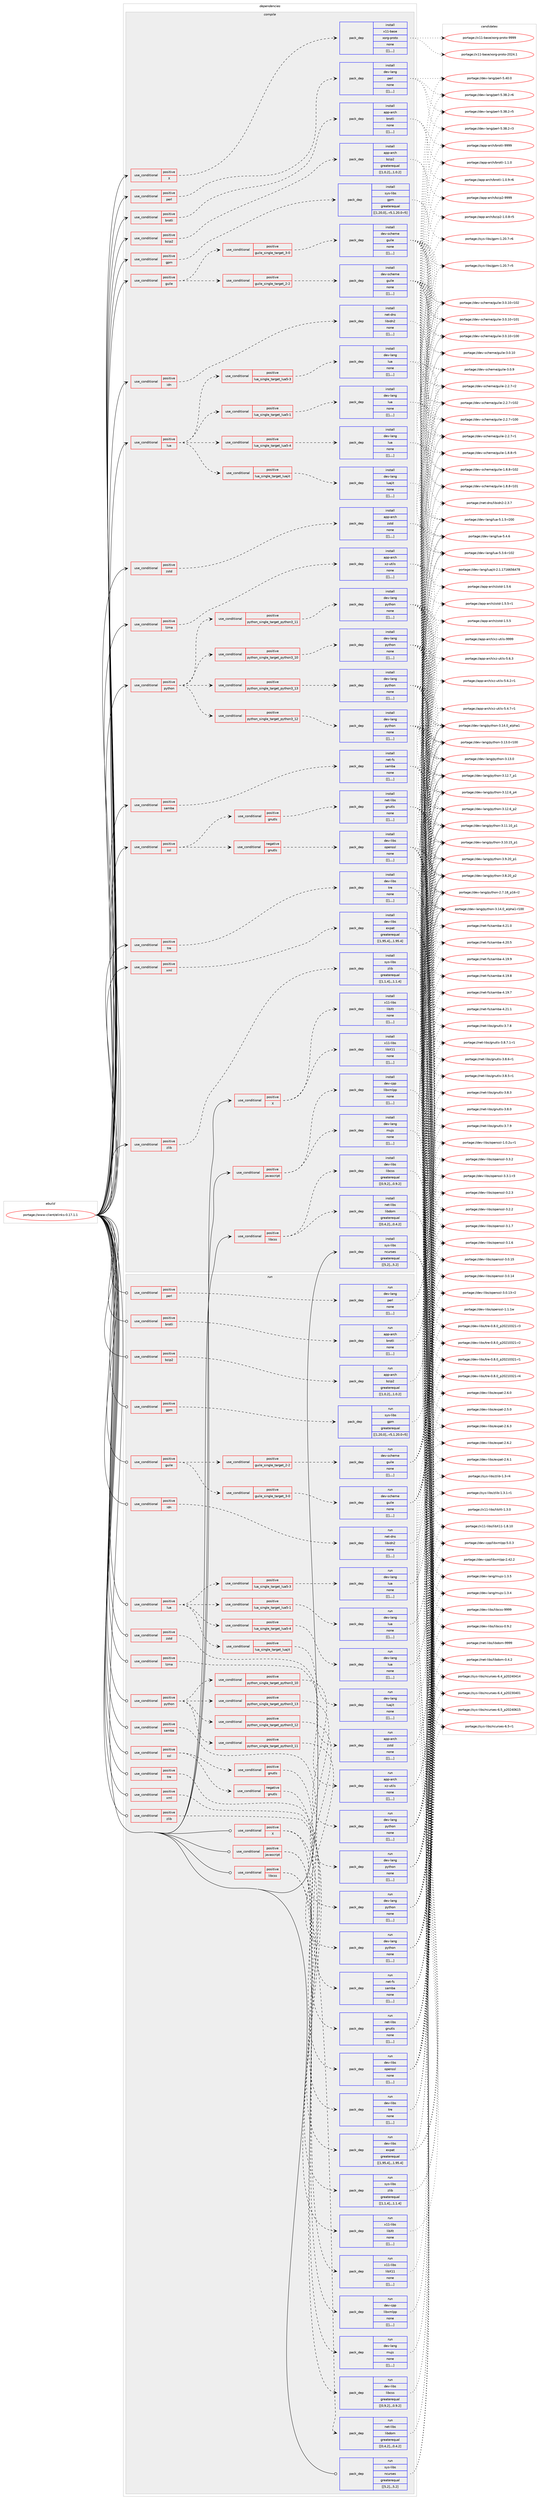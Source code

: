 digraph prolog {

# *************
# Graph options
# *************

newrank=true;
concentrate=true;
compound=true;
graph [rankdir=LR,fontname=Helvetica,fontsize=10,ranksep=1.5];#, ranksep=2.5, nodesep=0.2];
edge  [arrowhead=vee];
node  [fontname=Helvetica,fontsize=10];

# **********
# The ebuild
# **********

subgraph cluster_leftcol {
color=gray;
label=<<i>ebuild</i>>;
id [label="portage://www-client/elinks-0.17.1.1", color=red, width=4, href="../www-client/elinks-0.17.1.1.svg"];
}

# ****************
# The dependencies
# ****************

subgraph cluster_midcol {
color=gray;
label=<<i>dependencies</i>>;
subgraph cluster_compile {
fillcolor="#eeeeee";
style=filled;
label=<<i>compile</i>>;
subgraph cond126409 {
dependency472217 [label=<<TABLE BORDER="0" CELLBORDER="1" CELLSPACING="0" CELLPADDING="4"><TR><TD ROWSPAN="3" CELLPADDING="10">use_conditional</TD></TR><TR><TD>positive</TD></TR><TR><TD>X</TD></TR></TABLE>>, shape=none, color=red];
subgraph pack342270 {
dependency472263 [label=<<TABLE BORDER="0" CELLBORDER="1" CELLSPACING="0" CELLPADDING="4" WIDTH="220"><TR><TD ROWSPAN="6" CELLPADDING="30">pack_dep</TD></TR><TR><TD WIDTH="110">install</TD></TR><TR><TD>x11-base</TD></TR><TR><TD>xorg-proto</TD></TR><TR><TD>none</TD></TR><TR><TD>[[],,,,]</TD></TR></TABLE>>, shape=none, color=blue];
}
dependency472217:e -> dependency472263:w [weight=20,style="dashed",arrowhead="vee"];
}
id:e -> dependency472217:w [weight=20,style="solid",arrowhead="vee"];
subgraph cond126434 {
dependency472343 [label=<<TABLE BORDER="0" CELLBORDER="1" CELLSPACING="0" CELLPADDING="4"><TR><TD ROWSPAN="3" CELLPADDING="10">use_conditional</TD></TR><TR><TD>positive</TD></TR><TR><TD>X</TD></TR></TABLE>>, shape=none, color=red];
subgraph pack342328 {
dependency472344 [label=<<TABLE BORDER="0" CELLBORDER="1" CELLSPACING="0" CELLPADDING="4" WIDTH="220"><TR><TD ROWSPAN="6" CELLPADDING="30">pack_dep</TD></TR><TR><TD WIDTH="110">install</TD></TR><TR><TD>x11-libs</TD></TR><TR><TD>libX11</TD></TR><TR><TD>none</TD></TR><TR><TD>[[],,,,]</TD></TR></TABLE>>, shape=none, color=blue];
}
dependency472343:e -> dependency472344:w [weight=20,style="dashed",arrowhead="vee"];
subgraph pack342357 {
dependency472460 [label=<<TABLE BORDER="0" CELLBORDER="1" CELLSPACING="0" CELLPADDING="4" WIDTH="220"><TR><TD ROWSPAN="6" CELLPADDING="30">pack_dep</TD></TR><TR><TD WIDTH="110">install</TD></TR><TR><TD>x11-libs</TD></TR><TR><TD>libXt</TD></TR><TR><TD>none</TD></TR><TR><TD>[[],,,,]</TD></TR></TABLE>>, shape=none, color=blue];
}
dependency472343:e -> dependency472460:w [weight=20,style="dashed",arrowhead="vee"];
}
id:e -> dependency472343:w [weight=20,style="solid",arrowhead="vee"];
subgraph cond126479 {
dependency472502 [label=<<TABLE BORDER="0" CELLBORDER="1" CELLSPACING="0" CELLPADDING="4"><TR><TD ROWSPAN="3" CELLPADDING="10">use_conditional</TD></TR><TR><TD>positive</TD></TR><TR><TD>brotli</TD></TR></TABLE>>, shape=none, color=red];
subgraph pack342444 {
dependency472554 [label=<<TABLE BORDER="0" CELLBORDER="1" CELLSPACING="0" CELLPADDING="4" WIDTH="220"><TR><TD ROWSPAN="6" CELLPADDING="30">pack_dep</TD></TR><TR><TD WIDTH="110">install</TD></TR><TR><TD>app-arch</TD></TR><TR><TD>brotli</TD></TR><TR><TD>none</TD></TR><TR><TD>[[],,,,]</TD></TR></TABLE>>, shape=none, color=blue];
}
dependency472502:e -> dependency472554:w [weight=20,style="dashed",arrowhead="vee"];
}
id:e -> dependency472502:w [weight=20,style="solid",arrowhead="vee"];
subgraph cond126509 {
dependency472675 [label=<<TABLE BORDER="0" CELLBORDER="1" CELLSPACING="0" CELLPADDING="4"><TR><TD ROWSPAN="3" CELLPADDING="10">use_conditional</TD></TR><TR><TD>positive</TD></TR><TR><TD>bzip2</TD></TR></TABLE>>, shape=none, color=red];
subgraph pack342582 {
dependency472720 [label=<<TABLE BORDER="0" CELLBORDER="1" CELLSPACING="0" CELLPADDING="4" WIDTH="220"><TR><TD ROWSPAN="6" CELLPADDING="30">pack_dep</TD></TR><TR><TD WIDTH="110">install</TD></TR><TR><TD>app-arch</TD></TR><TR><TD>bzip2</TD></TR><TR><TD>greaterequal</TD></TR><TR><TD>[[1,0,2],,,1.0.2]</TD></TR></TABLE>>, shape=none, color=blue];
}
dependency472675:e -> dependency472720:w [weight=20,style="dashed",arrowhead="vee"];
}
id:e -> dependency472675:w [weight=20,style="solid",arrowhead="vee"];
subgraph cond126541 {
dependency472747 [label=<<TABLE BORDER="0" CELLBORDER="1" CELLSPACING="0" CELLPADDING="4"><TR><TD ROWSPAN="3" CELLPADDING="10">use_conditional</TD></TR><TR><TD>positive</TD></TR><TR><TD>gpm</TD></TR></TABLE>>, shape=none, color=red];
subgraph pack342629 {
dependency472751 [label=<<TABLE BORDER="0" CELLBORDER="1" CELLSPACING="0" CELLPADDING="4" WIDTH="220"><TR><TD ROWSPAN="6" CELLPADDING="30">pack_dep</TD></TR><TR><TD WIDTH="110">install</TD></TR><TR><TD>sys-libs</TD></TR><TR><TD>gpm</TD></TR><TR><TD>greaterequal</TD></TR><TR><TD>[[1,20,0],,-r5,1.20.0-r5]</TD></TR></TABLE>>, shape=none, color=blue];
}
dependency472747:e -> dependency472751:w [weight=20,style="dashed",arrowhead="vee"];
}
id:e -> dependency472747:w [weight=20,style="solid",arrowhead="vee"];
subgraph cond126562 {
dependency472818 [label=<<TABLE BORDER="0" CELLBORDER="1" CELLSPACING="0" CELLPADDING="4"><TR><TD ROWSPAN="3" CELLPADDING="10">use_conditional</TD></TR><TR><TD>positive</TD></TR><TR><TD>guile</TD></TR></TABLE>>, shape=none, color=red];
subgraph cond126581 {
dependency472864 [label=<<TABLE BORDER="0" CELLBORDER="1" CELLSPACING="0" CELLPADDING="4"><TR><TD ROWSPAN="3" CELLPADDING="10">use_conditional</TD></TR><TR><TD>positive</TD></TR><TR><TD>guile_single_target_2-2</TD></TR></TABLE>>, shape=none, color=red];
subgraph pack342705 {
dependency472867 [label=<<TABLE BORDER="0" CELLBORDER="1" CELLSPACING="0" CELLPADDING="4" WIDTH="220"><TR><TD ROWSPAN="6" CELLPADDING="30">pack_dep</TD></TR><TR><TD WIDTH="110">install</TD></TR><TR><TD>dev-scheme</TD></TR><TR><TD>guile</TD></TR><TR><TD>none</TD></TR><TR><TD>[[],,,,]</TD></TR></TABLE>>, shape=none, color=blue];
}
dependency472864:e -> dependency472867:w [weight=20,style="dashed",arrowhead="vee"];
}
dependency472818:e -> dependency472864:w [weight=20,style="dashed",arrowhead="vee"];
subgraph cond126596 {
dependency472922 [label=<<TABLE BORDER="0" CELLBORDER="1" CELLSPACING="0" CELLPADDING="4"><TR><TD ROWSPAN="3" CELLPADDING="10">use_conditional</TD></TR><TR><TD>positive</TD></TR><TR><TD>guile_single_target_3-0</TD></TR></TABLE>>, shape=none, color=red];
subgraph pack342746 {
dependency472951 [label=<<TABLE BORDER="0" CELLBORDER="1" CELLSPACING="0" CELLPADDING="4" WIDTH="220"><TR><TD ROWSPAN="6" CELLPADDING="30">pack_dep</TD></TR><TR><TD WIDTH="110">install</TD></TR><TR><TD>dev-scheme</TD></TR><TR><TD>guile</TD></TR><TR><TD>none</TD></TR><TR><TD>[[],,,,]</TD></TR></TABLE>>, shape=none, color=blue];
}
dependency472922:e -> dependency472951:w [weight=20,style="dashed",arrowhead="vee"];
}
dependency472818:e -> dependency472922:w [weight=20,style="dashed",arrowhead="vee"];
}
id:e -> dependency472818:w [weight=20,style="solid",arrowhead="vee"];
subgraph cond126634 {
dependency473050 [label=<<TABLE BORDER="0" CELLBORDER="1" CELLSPACING="0" CELLPADDING="4"><TR><TD ROWSPAN="3" CELLPADDING="10">use_conditional</TD></TR><TR><TD>positive</TD></TR><TR><TD>idn</TD></TR></TABLE>>, shape=none, color=red];
subgraph pack342915 {
dependency473184 [label=<<TABLE BORDER="0" CELLBORDER="1" CELLSPACING="0" CELLPADDING="4" WIDTH="220"><TR><TD ROWSPAN="6" CELLPADDING="30">pack_dep</TD></TR><TR><TD WIDTH="110">install</TD></TR><TR><TD>net-dns</TD></TR><TR><TD>libidn2</TD></TR><TR><TD>none</TD></TR><TR><TD>[[],,,,]</TD></TR></TABLE>>, shape=none, color=blue];
}
dependency473050:e -> dependency473184:w [weight=20,style="dashed",arrowhead="vee"];
}
id:e -> dependency473050:w [weight=20,style="solid",arrowhead="vee"];
subgraph cond126688 {
dependency473210 [label=<<TABLE BORDER="0" CELLBORDER="1" CELLSPACING="0" CELLPADDING="4"><TR><TD ROWSPAN="3" CELLPADDING="10">use_conditional</TD></TR><TR><TD>positive</TD></TR><TR><TD>javascript</TD></TR></TABLE>>, shape=none, color=red];
subgraph pack342933 {
dependency473214 [label=<<TABLE BORDER="0" CELLBORDER="1" CELLSPACING="0" CELLPADDING="4" WIDTH="220"><TR><TD ROWSPAN="6" CELLPADDING="30">pack_dep</TD></TR><TR><TD WIDTH="110">install</TD></TR><TR><TD>dev-cpp</TD></TR><TR><TD>libxmlpp</TD></TR><TR><TD>none</TD></TR><TR><TD>[[],,,,]</TD></TR></TABLE>>, shape=none, color=blue];
}
dependency473210:e -> dependency473214:w [weight=20,style="dashed",arrowhead="vee"];
subgraph pack342955 {
dependency473284 [label=<<TABLE BORDER="0" CELLBORDER="1" CELLSPACING="0" CELLPADDING="4" WIDTH="220"><TR><TD ROWSPAN="6" CELLPADDING="30">pack_dep</TD></TR><TR><TD WIDTH="110">install</TD></TR><TR><TD>dev-lang</TD></TR><TR><TD>mujs</TD></TR><TR><TD>none</TD></TR><TR><TD>[[],,,,]</TD></TR></TABLE>>, shape=none, color=blue];
}
dependency473210:e -> dependency473284:w [weight=20,style="dashed",arrowhead="vee"];
}
id:e -> dependency473210:w [weight=20,style="solid",arrowhead="vee"];
subgraph cond126721 {
dependency473341 [label=<<TABLE BORDER="0" CELLBORDER="1" CELLSPACING="0" CELLPADDING="4"><TR><TD ROWSPAN="3" CELLPADDING="10">use_conditional</TD></TR><TR><TD>positive</TD></TR><TR><TD>libcss</TD></TR></TABLE>>, shape=none, color=red];
subgraph pack343021 {
dependency473425 [label=<<TABLE BORDER="0" CELLBORDER="1" CELLSPACING="0" CELLPADDING="4" WIDTH="220"><TR><TD ROWSPAN="6" CELLPADDING="30">pack_dep</TD></TR><TR><TD WIDTH="110">install</TD></TR><TR><TD>dev-libs</TD></TR><TR><TD>libcss</TD></TR><TR><TD>greaterequal</TD></TR><TR><TD>[[0,9,2],,,0.9.2]</TD></TR></TABLE>>, shape=none, color=blue];
}
dependency473341:e -> dependency473425:w [weight=20,style="dashed",arrowhead="vee"];
subgraph pack343087 {
dependency473451 [label=<<TABLE BORDER="0" CELLBORDER="1" CELLSPACING="0" CELLPADDING="4" WIDTH="220"><TR><TD ROWSPAN="6" CELLPADDING="30">pack_dep</TD></TR><TR><TD WIDTH="110">install</TD></TR><TR><TD>net-libs</TD></TR><TR><TD>libdom</TD></TR><TR><TD>greaterequal</TD></TR><TR><TD>[[0,4,2],,,0.4.2]</TD></TR></TABLE>>, shape=none, color=blue];
}
dependency473341:e -> dependency473451:w [weight=20,style="dashed",arrowhead="vee"];
}
id:e -> dependency473341:w [weight=20,style="solid",arrowhead="vee"];
subgraph cond126771 {
dependency473543 [label=<<TABLE BORDER="0" CELLBORDER="1" CELLSPACING="0" CELLPADDING="4"><TR><TD ROWSPAN="3" CELLPADDING="10">use_conditional</TD></TR><TR><TD>positive</TD></TR><TR><TD>lua</TD></TR></TABLE>>, shape=none, color=red];
subgraph cond126774 {
dependency473545 [label=<<TABLE BORDER="0" CELLBORDER="1" CELLSPACING="0" CELLPADDING="4"><TR><TD ROWSPAN="3" CELLPADDING="10">use_conditional</TD></TR><TR><TD>positive</TD></TR><TR><TD>lua_single_target_luajit</TD></TR></TABLE>>, shape=none, color=red];
subgraph pack343172 {
dependency473547 [label=<<TABLE BORDER="0" CELLBORDER="1" CELLSPACING="0" CELLPADDING="4" WIDTH="220"><TR><TD ROWSPAN="6" CELLPADDING="30">pack_dep</TD></TR><TR><TD WIDTH="110">install</TD></TR><TR><TD>dev-lang</TD></TR><TR><TD>luajit</TD></TR><TR><TD>none</TD></TR><TR><TD>[[],,,,]</TD></TR></TABLE>>, shape=none, color=blue];
}
dependency473545:e -> dependency473547:w [weight=20,style="dashed",arrowhead="vee"];
}
dependency473543:e -> dependency473545:w [weight=20,style="dashed",arrowhead="vee"];
subgraph cond126778 {
dependency473553 [label=<<TABLE BORDER="0" CELLBORDER="1" CELLSPACING="0" CELLPADDING="4"><TR><TD ROWSPAN="3" CELLPADDING="10">use_conditional</TD></TR><TR><TD>positive</TD></TR><TR><TD>lua_single_target_lua5-1</TD></TR></TABLE>>, shape=none, color=red];
subgraph pack343227 {
dependency473632 [label=<<TABLE BORDER="0" CELLBORDER="1" CELLSPACING="0" CELLPADDING="4" WIDTH="220"><TR><TD ROWSPAN="6" CELLPADDING="30">pack_dep</TD></TR><TR><TD WIDTH="110">install</TD></TR><TR><TD>dev-lang</TD></TR><TR><TD>lua</TD></TR><TR><TD>none</TD></TR><TR><TD>[[],,,,]</TD></TR></TABLE>>, shape=none, color=blue];
}
dependency473553:e -> dependency473632:w [weight=20,style="dashed",arrowhead="vee"];
}
dependency473543:e -> dependency473553:w [weight=20,style="dashed",arrowhead="vee"];
subgraph cond126792 {
dependency473753 [label=<<TABLE BORDER="0" CELLBORDER="1" CELLSPACING="0" CELLPADDING="4"><TR><TD ROWSPAN="3" CELLPADDING="10">use_conditional</TD></TR><TR><TD>positive</TD></TR><TR><TD>lua_single_target_lua5-3</TD></TR></TABLE>>, shape=none, color=red];
subgraph pack343339 {
dependency473758 [label=<<TABLE BORDER="0" CELLBORDER="1" CELLSPACING="0" CELLPADDING="4" WIDTH="220"><TR><TD ROWSPAN="6" CELLPADDING="30">pack_dep</TD></TR><TR><TD WIDTH="110">install</TD></TR><TR><TD>dev-lang</TD></TR><TR><TD>lua</TD></TR><TR><TD>none</TD></TR><TR><TD>[[],,,,]</TD></TR></TABLE>>, shape=none, color=blue];
}
dependency473753:e -> dependency473758:w [weight=20,style="dashed",arrowhead="vee"];
}
dependency473543:e -> dependency473753:w [weight=20,style="dashed",arrowhead="vee"];
subgraph cond126832 {
dependency473802 [label=<<TABLE BORDER="0" CELLBORDER="1" CELLSPACING="0" CELLPADDING="4"><TR><TD ROWSPAN="3" CELLPADDING="10">use_conditional</TD></TR><TR><TD>positive</TD></TR><TR><TD>lua_single_target_lua5-4</TD></TR></TABLE>>, shape=none, color=red];
subgraph pack343431 {
dependency473890 [label=<<TABLE BORDER="0" CELLBORDER="1" CELLSPACING="0" CELLPADDING="4" WIDTH="220"><TR><TD ROWSPAN="6" CELLPADDING="30">pack_dep</TD></TR><TR><TD WIDTH="110">install</TD></TR><TR><TD>dev-lang</TD></TR><TR><TD>lua</TD></TR><TR><TD>none</TD></TR><TR><TD>[[],,,,]</TD></TR></TABLE>>, shape=none, color=blue];
}
dependency473802:e -> dependency473890:w [weight=20,style="dashed",arrowhead="vee"];
}
dependency473543:e -> dependency473802:w [weight=20,style="dashed",arrowhead="vee"];
}
id:e -> dependency473543:w [weight=20,style="solid",arrowhead="vee"];
subgraph cond126858 {
dependency473916 [label=<<TABLE BORDER="0" CELLBORDER="1" CELLSPACING="0" CELLPADDING="4"><TR><TD ROWSPAN="3" CELLPADDING="10">use_conditional</TD></TR><TR><TD>positive</TD></TR><TR><TD>lzma</TD></TR></TABLE>>, shape=none, color=red];
subgraph pack343454 {
dependency473919 [label=<<TABLE BORDER="0" CELLBORDER="1" CELLSPACING="0" CELLPADDING="4" WIDTH="220"><TR><TD ROWSPAN="6" CELLPADDING="30">pack_dep</TD></TR><TR><TD WIDTH="110">install</TD></TR><TR><TD>app-arch</TD></TR><TR><TD>xz-utils</TD></TR><TR><TD>none</TD></TR><TR><TD>[[],,,,]</TD></TR></TABLE>>, shape=none, color=blue];
}
dependency473916:e -> dependency473919:w [weight=20,style="dashed",arrowhead="vee"];
}
id:e -> dependency473916:w [weight=20,style="solid",arrowhead="vee"];
subgraph cond126873 {
dependency473948 [label=<<TABLE BORDER="0" CELLBORDER="1" CELLSPACING="0" CELLPADDING="4"><TR><TD ROWSPAN="3" CELLPADDING="10">use_conditional</TD></TR><TR><TD>positive</TD></TR><TR><TD>perl</TD></TR></TABLE>>, shape=none, color=red];
subgraph pack343505 {
dependency474014 [label=<<TABLE BORDER="0" CELLBORDER="1" CELLSPACING="0" CELLPADDING="4" WIDTH="220"><TR><TD ROWSPAN="6" CELLPADDING="30">pack_dep</TD></TR><TR><TD WIDTH="110">install</TD></TR><TR><TD>dev-lang</TD></TR><TR><TD>perl</TD></TR><TR><TD>none</TD></TR><TR><TD>[[],,,,]</TD></TR></TABLE>>, shape=none, color=blue];
}
dependency473948:e -> dependency474014:w [weight=20,style="dashed",arrowhead="vee"];
}
id:e -> dependency473948:w [weight=20,style="solid",arrowhead="vee"];
subgraph cond126924 {
dependency474175 [label=<<TABLE BORDER="0" CELLBORDER="1" CELLSPACING="0" CELLPADDING="4"><TR><TD ROWSPAN="3" CELLPADDING="10">use_conditional</TD></TR><TR><TD>positive</TD></TR><TR><TD>python</TD></TR></TABLE>>, shape=none, color=red];
subgraph cond126935 {
dependency474178 [label=<<TABLE BORDER="0" CELLBORDER="1" CELLSPACING="0" CELLPADDING="4"><TR><TD ROWSPAN="3" CELLPADDING="10">use_conditional</TD></TR><TR><TD>positive</TD></TR><TR><TD>python_single_target_python3_10</TD></TR></TABLE>>, shape=none, color=red];
subgraph pack343653 {
dependency474199 [label=<<TABLE BORDER="0" CELLBORDER="1" CELLSPACING="0" CELLPADDING="4" WIDTH="220"><TR><TD ROWSPAN="6" CELLPADDING="30">pack_dep</TD></TR><TR><TD WIDTH="110">install</TD></TR><TR><TD>dev-lang</TD></TR><TR><TD>python</TD></TR><TR><TD>none</TD></TR><TR><TD>[[],,,,]</TD></TR></TABLE>>, shape=none, color=blue];
}
dependency474178:e -> dependency474199:w [weight=20,style="dashed",arrowhead="vee"];
}
dependency474175:e -> dependency474178:w [weight=20,style="dashed",arrowhead="vee"];
subgraph cond126946 {
dependency474206 [label=<<TABLE BORDER="0" CELLBORDER="1" CELLSPACING="0" CELLPADDING="4"><TR><TD ROWSPAN="3" CELLPADDING="10">use_conditional</TD></TR><TR><TD>positive</TD></TR><TR><TD>python_single_target_python3_11</TD></TR></TABLE>>, shape=none, color=red];
subgraph pack343678 {
dependency474233 [label=<<TABLE BORDER="0" CELLBORDER="1" CELLSPACING="0" CELLPADDING="4" WIDTH="220"><TR><TD ROWSPAN="6" CELLPADDING="30">pack_dep</TD></TR><TR><TD WIDTH="110">install</TD></TR><TR><TD>dev-lang</TD></TR><TR><TD>python</TD></TR><TR><TD>none</TD></TR><TR><TD>[[],,,,]</TD></TR></TABLE>>, shape=none, color=blue];
}
dependency474206:e -> dependency474233:w [weight=20,style="dashed",arrowhead="vee"];
}
dependency474175:e -> dependency474206:w [weight=20,style="dashed",arrowhead="vee"];
subgraph cond126963 {
dependency474298 [label=<<TABLE BORDER="0" CELLBORDER="1" CELLSPACING="0" CELLPADDING="4"><TR><TD ROWSPAN="3" CELLPADDING="10">use_conditional</TD></TR><TR><TD>positive</TD></TR><TR><TD>python_single_target_python3_12</TD></TR></TABLE>>, shape=none, color=red];
subgraph pack343758 {
dependency474378 [label=<<TABLE BORDER="0" CELLBORDER="1" CELLSPACING="0" CELLPADDING="4" WIDTH="220"><TR><TD ROWSPAN="6" CELLPADDING="30">pack_dep</TD></TR><TR><TD WIDTH="110">install</TD></TR><TR><TD>dev-lang</TD></TR><TR><TD>python</TD></TR><TR><TD>none</TD></TR><TR><TD>[[],,,,]</TD></TR></TABLE>>, shape=none, color=blue];
}
dependency474298:e -> dependency474378:w [weight=20,style="dashed",arrowhead="vee"];
}
dependency474175:e -> dependency474298:w [weight=20,style="dashed",arrowhead="vee"];
subgraph cond126987 {
dependency474402 [label=<<TABLE BORDER="0" CELLBORDER="1" CELLSPACING="0" CELLPADDING="4"><TR><TD ROWSPAN="3" CELLPADDING="10">use_conditional</TD></TR><TR><TD>positive</TD></TR><TR><TD>python_single_target_python3_13</TD></TR></TABLE>>, shape=none, color=red];
subgraph pack343805 {
dependency474423 [label=<<TABLE BORDER="0" CELLBORDER="1" CELLSPACING="0" CELLPADDING="4" WIDTH="220"><TR><TD ROWSPAN="6" CELLPADDING="30">pack_dep</TD></TR><TR><TD WIDTH="110">install</TD></TR><TR><TD>dev-lang</TD></TR><TR><TD>python</TD></TR><TR><TD>none</TD></TR><TR><TD>[[],,,,]</TD></TR></TABLE>>, shape=none, color=blue];
}
dependency474402:e -> dependency474423:w [weight=20,style="dashed",arrowhead="vee"];
}
dependency474175:e -> dependency474402:w [weight=20,style="dashed",arrowhead="vee"];
}
id:e -> dependency474175:w [weight=20,style="solid",arrowhead="vee"];
subgraph cond126998 {
dependency474478 [label=<<TABLE BORDER="0" CELLBORDER="1" CELLSPACING="0" CELLPADDING="4"><TR><TD ROWSPAN="3" CELLPADDING="10">use_conditional</TD></TR><TR><TD>positive</TD></TR><TR><TD>samba</TD></TR></TABLE>>, shape=none, color=red];
subgraph pack343863 {
dependency474534 [label=<<TABLE BORDER="0" CELLBORDER="1" CELLSPACING="0" CELLPADDING="4" WIDTH="220"><TR><TD ROWSPAN="6" CELLPADDING="30">pack_dep</TD></TR><TR><TD WIDTH="110">install</TD></TR><TR><TD>net-fs</TD></TR><TR><TD>samba</TD></TR><TR><TD>none</TD></TR><TR><TD>[[],,,,]</TD></TR></TABLE>>, shape=none, color=blue];
}
dependency474478:e -> dependency474534:w [weight=20,style="dashed",arrowhead="vee"];
}
id:e -> dependency474478:w [weight=20,style="solid",arrowhead="vee"];
subgraph cond127035 {
dependency474559 [label=<<TABLE BORDER="0" CELLBORDER="1" CELLSPACING="0" CELLPADDING="4"><TR><TD ROWSPAN="3" CELLPADDING="10">use_conditional</TD></TR><TR><TD>positive</TD></TR><TR><TD>ssl</TD></TR></TABLE>>, shape=none, color=red];
subgraph cond127047 {
dependency474651 [label=<<TABLE BORDER="0" CELLBORDER="1" CELLSPACING="0" CELLPADDING="4"><TR><TD ROWSPAN="3" CELLPADDING="10">use_conditional</TD></TR><TR><TD>negative</TD></TR><TR><TD>gnutls</TD></TR></TABLE>>, shape=none, color=red];
subgraph pack343991 {
dependency474727 [label=<<TABLE BORDER="0" CELLBORDER="1" CELLSPACING="0" CELLPADDING="4" WIDTH="220"><TR><TD ROWSPAN="6" CELLPADDING="30">pack_dep</TD></TR><TR><TD WIDTH="110">install</TD></TR><TR><TD>dev-libs</TD></TR><TR><TD>openssl</TD></TR><TR><TD>none</TD></TR><TR><TD>[[],,,,]</TD></TR></TABLE>>, shape=none, color=blue];
}
dependency474651:e -> dependency474727:w [weight=20,style="dashed",arrowhead="vee"];
}
dependency474559:e -> dependency474651:w [weight=20,style="dashed",arrowhead="vee"];
subgraph cond127079 {
dependency474730 [label=<<TABLE BORDER="0" CELLBORDER="1" CELLSPACING="0" CELLPADDING="4"><TR><TD ROWSPAN="3" CELLPADDING="10">use_conditional</TD></TR><TR><TD>positive</TD></TR><TR><TD>gnutls</TD></TR></TABLE>>, shape=none, color=red];
subgraph pack344044 {
dependency474732 [label=<<TABLE BORDER="0" CELLBORDER="1" CELLSPACING="0" CELLPADDING="4" WIDTH="220"><TR><TD ROWSPAN="6" CELLPADDING="30">pack_dep</TD></TR><TR><TD WIDTH="110">install</TD></TR><TR><TD>net-libs</TD></TR><TR><TD>gnutls</TD></TR><TR><TD>none</TD></TR><TR><TD>[[],,,,]</TD></TR></TABLE>>, shape=none, color=blue];
}
dependency474730:e -> dependency474732:w [weight=20,style="dashed",arrowhead="vee"];
}
dependency474559:e -> dependency474730:w [weight=20,style="dashed",arrowhead="vee"];
}
id:e -> dependency474559:w [weight=20,style="solid",arrowhead="vee"];
subgraph cond127087 {
dependency474754 [label=<<TABLE BORDER="0" CELLBORDER="1" CELLSPACING="0" CELLPADDING="4"><TR><TD ROWSPAN="3" CELLPADDING="10">use_conditional</TD></TR><TR><TD>positive</TD></TR><TR><TD>tre</TD></TR></TABLE>>, shape=none, color=red];
subgraph pack344069 {
dependency474791 [label=<<TABLE BORDER="0" CELLBORDER="1" CELLSPACING="0" CELLPADDING="4" WIDTH="220"><TR><TD ROWSPAN="6" CELLPADDING="30">pack_dep</TD></TR><TR><TD WIDTH="110">install</TD></TR><TR><TD>dev-libs</TD></TR><TR><TD>tre</TD></TR><TR><TD>none</TD></TR><TR><TD>[[],,,,]</TD></TR></TABLE>>, shape=none, color=blue];
}
dependency474754:e -> dependency474791:w [weight=20,style="dashed",arrowhead="vee"];
}
id:e -> dependency474754:w [weight=20,style="solid",arrowhead="vee"];
subgraph cond127101 {
dependency474882 [label=<<TABLE BORDER="0" CELLBORDER="1" CELLSPACING="0" CELLPADDING="4"><TR><TD ROWSPAN="3" CELLPADDING="10">use_conditional</TD></TR><TR><TD>positive</TD></TR><TR><TD>xml</TD></TR></TABLE>>, shape=none, color=red];
subgraph pack344159 {
dependency474903 [label=<<TABLE BORDER="0" CELLBORDER="1" CELLSPACING="0" CELLPADDING="4" WIDTH="220"><TR><TD ROWSPAN="6" CELLPADDING="30">pack_dep</TD></TR><TR><TD WIDTH="110">install</TD></TR><TR><TD>dev-libs</TD></TR><TR><TD>expat</TD></TR><TR><TD>greaterequal</TD></TR><TR><TD>[[1,95,4],,,1.95.4]</TD></TR></TABLE>>, shape=none, color=blue];
}
dependency474882:e -> dependency474903:w [weight=20,style="dashed",arrowhead="vee"];
}
id:e -> dependency474882:w [weight=20,style="solid",arrowhead="vee"];
subgraph cond127128 {
dependency474951 [label=<<TABLE BORDER="0" CELLBORDER="1" CELLSPACING="0" CELLPADDING="4"><TR><TD ROWSPAN="3" CELLPADDING="10">use_conditional</TD></TR><TR><TD>positive</TD></TR><TR><TD>zlib</TD></TR></TABLE>>, shape=none, color=red];
subgraph pack344251 {
dependency475002 [label=<<TABLE BORDER="0" CELLBORDER="1" CELLSPACING="0" CELLPADDING="4" WIDTH="220"><TR><TD ROWSPAN="6" CELLPADDING="30">pack_dep</TD></TR><TR><TD WIDTH="110">install</TD></TR><TR><TD>sys-libs</TD></TR><TR><TD>zlib</TD></TR><TR><TD>greaterequal</TD></TR><TR><TD>[[1,1,4],,,1.1.4]</TD></TR></TABLE>>, shape=none, color=blue];
}
dependency474951:e -> dependency475002:w [weight=20,style="dashed",arrowhead="vee"];
}
id:e -> dependency474951:w [weight=20,style="solid",arrowhead="vee"];
subgraph cond127145 {
dependency475029 [label=<<TABLE BORDER="0" CELLBORDER="1" CELLSPACING="0" CELLPADDING="4"><TR><TD ROWSPAN="3" CELLPADDING="10">use_conditional</TD></TR><TR><TD>positive</TD></TR><TR><TD>zstd</TD></TR></TABLE>>, shape=none, color=red];
subgraph pack344275 {
dependency475089 [label=<<TABLE BORDER="0" CELLBORDER="1" CELLSPACING="0" CELLPADDING="4" WIDTH="220"><TR><TD ROWSPAN="6" CELLPADDING="30">pack_dep</TD></TR><TR><TD WIDTH="110">install</TD></TR><TR><TD>app-arch</TD></TR><TR><TD>zstd</TD></TR><TR><TD>none</TD></TR><TR><TD>[[],,,,]</TD></TR></TABLE>>, shape=none, color=blue];
}
dependency475029:e -> dependency475089:w [weight=20,style="dashed",arrowhead="vee"];
}
id:e -> dependency475029:w [weight=20,style="solid",arrowhead="vee"];
subgraph pack344330 {
dependency475095 [label=<<TABLE BORDER="0" CELLBORDER="1" CELLSPACING="0" CELLPADDING="4" WIDTH="220"><TR><TD ROWSPAN="6" CELLPADDING="30">pack_dep</TD></TR><TR><TD WIDTH="110">install</TD></TR><TR><TD>sys-libs</TD></TR><TR><TD>ncurses</TD></TR><TR><TD>greaterequal</TD></TR><TR><TD>[[5,2],,,5.2]</TD></TR></TABLE>>, shape=none, color=blue];
}
id:e -> dependency475095:w [weight=20,style="solid",arrowhead="vee"];
}
subgraph cluster_compileandrun {
fillcolor="#eeeeee";
style=filled;
label=<<i>compile and run</i>>;
}
subgraph cluster_run {
fillcolor="#eeeeee";
style=filled;
label=<<i>run</i>>;
subgraph cond127162 {
dependency475122 [label=<<TABLE BORDER="0" CELLBORDER="1" CELLSPACING="0" CELLPADDING="4"><TR><TD ROWSPAN="3" CELLPADDING="10">use_conditional</TD></TR><TR><TD>positive</TD></TR><TR><TD>X</TD></TR></TABLE>>, shape=none, color=red];
subgraph pack344351 {
dependency475126 [label=<<TABLE BORDER="0" CELLBORDER="1" CELLSPACING="0" CELLPADDING="4" WIDTH="220"><TR><TD ROWSPAN="6" CELLPADDING="30">pack_dep</TD></TR><TR><TD WIDTH="110">run</TD></TR><TR><TD>x11-libs</TD></TR><TR><TD>libX11</TD></TR><TR><TD>none</TD></TR><TR><TD>[[],,,,]</TD></TR></TABLE>>, shape=none, color=blue];
}
dependency475122:e -> dependency475126:w [weight=20,style="dashed",arrowhead="vee"];
subgraph pack344422 {
dependency475269 [label=<<TABLE BORDER="0" CELLBORDER="1" CELLSPACING="0" CELLPADDING="4" WIDTH="220"><TR><TD ROWSPAN="6" CELLPADDING="30">pack_dep</TD></TR><TR><TD WIDTH="110">run</TD></TR><TR><TD>x11-libs</TD></TR><TR><TD>libXt</TD></TR><TR><TD>none</TD></TR><TR><TD>[[],,,,]</TD></TR></TABLE>>, shape=none, color=blue];
}
dependency475122:e -> dependency475269:w [weight=20,style="dashed",arrowhead="vee"];
}
id:e -> dependency475122:w [weight=20,style="solid",arrowhead="odot"];
subgraph cond127209 {
dependency475274 [label=<<TABLE BORDER="0" CELLBORDER="1" CELLSPACING="0" CELLPADDING="4"><TR><TD ROWSPAN="3" CELLPADDING="10">use_conditional</TD></TR><TR><TD>positive</TD></TR><TR><TD>brotli</TD></TR></TABLE>>, shape=none, color=red];
subgraph pack344459 {
dependency475294 [label=<<TABLE BORDER="0" CELLBORDER="1" CELLSPACING="0" CELLPADDING="4" WIDTH="220"><TR><TD ROWSPAN="6" CELLPADDING="30">pack_dep</TD></TR><TR><TD WIDTH="110">run</TD></TR><TR><TD>app-arch</TD></TR><TR><TD>brotli</TD></TR><TR><TD>none</TD></TR><TR><TD>[[],,,,]</TD></TR></TABLE>>, shape=none, color=blue];
}
dependency475274:e -> dependency475294:w [weight=20,style="dashed",arrowhead="vee"];
}
id:e -> dependency475274:w [weight=20,style="solid",arrowhead="odot"];
subgraph cond127220 {
dependency475321 [label=<<TABLE BORDER="0" CELLBORDER="1" CELLSPACING="0" CELLPADDING="4"><TR><TD ROWSPAN="3" CELLPADDING="10">use_conditional</TD></TR><TR><TD>positive</TD></TR><TR><TD>bzip2</TD></TR></TABLE>>, shape=none, color=red];
subgraph pack344494 {
dependency475348 [label=<<TABLE BORDER="0" CELLBORDER="1" CELLSPACING="0" CELLPADDING="4" WIDTH="220"><TR><TD ROWSPAN="6" CELLPADDING="30">pack_dep</TD></TR><TR><TD WIDTH="110">run</TD></TR><TR><TD>app-arch</TD></TR><TR><TD>bzip2</TD></TR><TR><TD>greaterequal</TD></TR><TR><TD>[[1,0,2],,,1.0.2]</TD></TR></TABLE>>, shape=none, color=blue];
}
dependency475321:e -> dependency475348:w [weight=20,style="dashed",arrowhead="vee"];
}
id:e -> dependency475321:w [weight=20,style="solid",arrowhead="odot"];
subgraph cond127233 {
dependency475369 [label=<<TABLE BORDER="0" CELLBORDER="1" CELLSPACING="0" CELLPADDING="4"><TR><TD ROWSPAN="3" CELLPADDING="10">use_conditional</TD></TR><TR><TD>positive</TD></TR><TR><TD>gpm</TD></TR></TABLE>>, shape=none, color=red];
subgraph pack344543 {
dependency475476 [label=<<TABLE BORDER="0" CELLBORDER="1" CELLSPACING="0" CELLPADDING="4" WIDTH="220"><TR><TD ROWSPAN="6" CELLPADDING="30">pack_dep</TD></TR><TR><TD WIDTH="110">run</TD></TR><TR><TD>sys-libs</TD></TR><TR><TD>gpm</TD></TR><TR><TD>greaterequal</TD></TR><TR><TD>[[1,20,0],,-r5,1.20.0-r5]</TD></TR></TABLE>>, shape=none, color=blue];
}
dependency475369:e -> dependency475476:w [weight=20,style="dashed",arrowhead="vee"];
}
id:e -> dependency475369:w [weight=20,style="solid",arrowhead="odot"];
subgraph cond127264 {
dependency475518 [label=<<TABLE BORDER="0" CELLBORDER="1" CELLSPACING="0" CELLPADDING="4"><TR><TD ROWSPAN="3" CELLPADDING="10">use_conditional</TD></TR><TR><TD>positive</TD></TR><TR><TD>guile</TD></TR></TABLE>>, shape=none, color=red];
subgraph cond127265 {
dependency475522 [label=<<TABLE BORDER="0" CELLBORDER="1" CELLSPACING="0" CELLPADDING="4"><TR><TD ROWSPAN="3" CELLPADDING="10">use_conditional</TD></TR><TR><TD>positive</TD></TR><TR><TD>guile_single_target_2-2</TD></TR></TABLE>>, shape=none, color=red];
subgraph pack344642 {
dependency475525 [label=<<TABLE BORDER="0" CELLBORDER="1" CELLSPACING="0" CELLPADDING="4" WIDTH="220"><TR><TD ROWSPAN="6" CELLPADDING="30">pack_dep</TD></TR><TR><TD WIDTH="110">run</TD></TR><TR><TD>dev-scheme</TD></TR><TR><TD>guile</TD></TR><TR><TD>none</TD></TR><TR><TD>[[],,,,]</TD></TR></TABLE>>, shape=none, color=blue];
}
dependency475522:e -> dependency475525:w [weight=20,style="dashed",arrowhead="vee"];
}
dependency475518:e -> dependency475522:w [weight=20,style="dashed",arrowhead="vee"];
subgraph cond127273 {
dependency475542 [label=<<TABLE BORDER="0" CELLBORDER="1" CELLSPACING="0" CELLPADDING="4"><TR><TD ROWSPAN="3" CELLPADDING="10">use_conditional</TD></TR><TR><TD>positive</TD></TR><TR><TD>guile_single_target_3-0</TD></TR></TABLE>>, shape=none, color=red];
subgraph pack344661 {
dependency475545 [label=<<TABLE BORDER="0" CELLBORDER="1" CELLSPACING="0" CELLPADDING="4" WIDTH="220"><TR><TD ROWSPAN="6" CELLPADDING="30">pack_dep</TD></TR><TR><TD WIDTH="110">run</TD></TR><TR><TD>dev-scheme</TD></TR><TR><TD>guile</TD></TR><TR><TD>none</TD></TR><TR><TD>[[],,,,]</TD></TR></TABLE>>, shape=none, color=blue];
}
dependency475542:e -> dependency475545:w [weight=20,style="dashed",arrowhead="vee"];
}
dependency475518:e -> dependency475542:w [weight=20,style="dashed",arrowhead="vee"];
}
id:e -> dependency475518:w [weight=20,style="solid",arrowhead="odot"];
subgraph cond127280 {
dependency475555 [label=<<TABLE BORDER="0" CELLBORDER="1" CELLSPACING="0" CELLPADDING="4"><TR><TD ROWSPAN="3" CELLPADDING="10">use_conditional</TD></TR><TR><TD>positive</TD></TR><TR><TD>idn</TD></TR></TABLE>>, shape=none, color=red];
subgraph pack344668 {
dependency475559 [label=<<TABLE BORDER="0" CELLBORDER="1" CELLSPACING="0" CELLPADDING="4" WIDTH="220"><TR><TD ROWSPAN="6" CELLPADDING="30">pack_dep</TD></TR><TR><TD WIDTH="110">run</TD></TR><TR><TD>net-dns</TD></TR><TR><TD>libidn2</TD></TR><TR><TD>none</TD></TR><TR><TD>[[],,,,]</TD></TR></TABLE>>, shape=none, color=blue];
}
dependency475555:e -> dependency475559:w [weight=20,style="dashed",arrowhead="vee"];
}
id:e -> dependency475555:w [weight=20,style="solid",arrowhead="odot"];
subgraph cond127294 {
dependency475653 [label=<<TABLE BORDER="0" CELLBORDER="1" CELLSPACING="0" CELLPADDING="4"><TR><TD ROWSPAN="3" CELLPADDING="10">use_conditional</TD></TR><TR><TD>positive</TD></TR><TR><TD>javascript</TD></TR></TABLE>>, shape=none, color=red];
subgraph pack344738 {
dependency475695 [label=<<TABLE BORDER="0" CELLBORDER="1" CELLSPACING="0" CELLPADDING="4" WIDTH="220"><TR><TD ROWSPAN="6" CELLPADDING="30">pack_dep</TD></TR><TR><TD WIDTH="110">run</TD></TR><TR><TD>dev-cpp</TD></TR><TR><TD>libxmlpp</TD></TR><TR><TD>none</TD></TR><TR><TD>[[],,,,]</TD></TR></TABLE>>, shape=none, color=blue];
}
dependency475653:e -> dependency475695:w [weight=20,style="dashed",arrowhead="vee"];
subgraph pack344802 {
dependency475738 [label=<<TABLE BORDER="0" CELLBORDER="1" CELLSPACING="0" CELLPADDING="4" WIDTH="220"><TR><TD ROWSPAN="6" CELLPADDING="30">pack_dep</TD></TR><TR><TD WIDTH="110">run</TD></TR><TR><TD>dev-lang</TD></TR><TR><TD>mujs</TD></TR><TR><TD>none</TD></TR><TR><TD>[[],,,,]</TD></TR></TABLE>>, shape=none, color=blue];
}
dependency475653:e -> dependency475738:w [weight=20,style="dashed",arrowhead="vee"];
}
id:e -> dependency475653:w [weight=20,style="solid",arrowhead="odot"];
subgraph cond127324 {
dependency475741 [label=<<TABLE BORDER="0" CELLBORDER="1" CELLSPACING="0" CELLPADDING="4"><TR><TD ROWSPAN="3" CELLPADDING="10">use_conditional</TD></TR><TR><TD>positive</TD></TR><TR><TD>libcss</TD></TR></TABLE>>, shape=none, color=red];
subgraph pack344805 {
dependency475785 [label=<<TABLE BORDER="0" CELLBORDER="1" CELLSPACING="0" CELLPADDING="4" WIDTH="220"><TR><TD ROWSPAN="6" CELLPADDING="30">pack_dep</TD></TR><TR><TD WIDTH="110">run</TD></TR><TR><TD>dev-libs</TD></TR><TR><TD>libcss</TD></TR><TR><TD>greaterequal</TD></TR><TR><TD>[[0,9,2],,,0.9.2]</TD></TR></TABLE>>, shape=none, color=blue];
}
dependency475741:e -> dependency475785:w [weight=20,style="dashed",arrowhead="vee"];
subgraph pack344838 {
dependency475790 [label=<<TABLE BORDER="0" CELLBORDER="1" CELLSPACING="0" CELLPADDING="4" WIDTH="220"><TR><TD ROWSPAN="6" CELLPADDING="30">pack_dep</TD></TR><TR><TD WIDTH="110">run</TD></TR><TR><TD>net-libs</TD></TR><TR><TD>libdom</TD></TR><TR><TD>greaterequal</TD></TR><TR><TD>[[0,4,2],,,0.4.2]</TD></TR></TABLE>>, shape=none, color=blue];
}
dependency475741:e -> dependency475790:w [weight=20,style="dashed",arrowhead="vee"];
}
id:e -> dependency475741:w [weight=20,style="solid",arrowhead="odot"];
subgraph cond127341 {
dependency475813 [label=<<TABLE BORDER="0" CELLBORDER="1" CELLSPACING="0" CELLPADDING="4"><TR><TD ROWSPAN="3" CELLPADDING="10">use_conditional</TD></TR><TR><TD>positive</TD></TR><TR><TD>lua</TD></TR></TABLE>>, shape=none, color=red];
subgraph cond127343 {
dependency475833 [label=<<TABLE BORDER="0" CELLBORDER="1" CELLSPACING="0" CELLPADDING="4"><TR><TD ROWSPAN="3" CELLPADDING="10">use_conditional</TD></TR><TR><TD>positive</TD></TR><TR><TD>lua_single_target_luajit</TD></TR></TABLE>>, shape=none, color=red];
subgraph pack344873 {
dependency475887 [label=<<TABLE BORDER="0" CELLBORDER="1" CELLSPACING="0" CELLPADDING="4" WIDTH="220"><TR><TD ROWSPAN="6" CELLPADDING="30">pack_dep</TD></TR><TR><TD WIDTH="110">run</TD></TR><TR><TD>dev-lang</TD></TR><TR><TD>luajit</TD></TR><TR><TD>none</TD></TR><TR><TD>[[],,,,]</TD></TR></TABLE>>, shape=none, color=blue];
}
dependency475833:e -> dependency475887:w [weight=20,style="dashed",arrowhead="vee"];
}
dependency475813:e -> dependency475833:w [weight=20,style="dashed",arrowhead="vee"];
subgraph cond127360 {
dependency475893 [label=<<TABLE BORDER="0" CELLBORDER="1" CELLSPACING="0" CELLPADDING="4"><TR><TD ROWSPAN="3" CELLPADDING="10">use_conditional</TD></TR><TR><TD>positive</TD></TR><TR><TD>lua_single_target_lua5-1</TD></TR></TABLE>>, shape=none, color=red];
subgraph pack344927 {
dependency475915 [label=<<TABLE BORDER="0" CELLBORDER="1" CELLSPACING="0" CELLPADDING="4" WIDTH="220"><TR><TD ROWSPAN="6" CELLPADDING="30">pack_dep</TD></TR><TR><TD WIDTH="110">run</TD></TR><TR><TD>dev-lang</TD></TR><TR><TD>lua</TD></TR><TR><TD>none</TD></TR><TR><TD>[[],,,,]</TD></TR></TABLE>>, shape=none, color=blue];
}
dependency475893:e -> dependency475915:w [weight=20,style="dashed",arrowhead="vee"];
}
dependency475813:e -> dependency475893:w [weight=20,style="dashed",arrowhead="vee"];
subgraph cond127371 {
dependency475919 [label=<<TABLE BORDER="0" CELLBORDER="1" CELLSPACING="0" CELLPADDING="4"><TR><TD ROWSPAN="3" CELLPADDING="10">use_conditional</TD></TR><TR><TD>positive</TD></TR><TR><TD>lua_single_target_lua5-3</TD></TR></TABLE>>, shape=none, color=red];
subgraph pack344931 {
dependency475923 [label=<<TABLE BORDER="0" CELLBORDER="1" CELLSPACING="0" CELLPADDING="4" WIDTH="220"><TR><TD ROWSPAN="6" CELLPADDING="30">pack_dep</TD></TR><TR><TD WIDTH="110">run</TD></TR><TR><TD>dev-lang</TD></TR><TR><TD>lua</TD></TR><TR><TD>none</TD></TR><TR><TD>[[],,,,]</TD></TR></TABLE>>, shape=none, color=blue];
}
dependency475919:e -> dependency475923:w [weight=20,style="dashed",arrowhead="vee"];
}
dependency475813:e -> dependency475919:w [weight=20,style="dashed",arrowhead="vee"];
subgraph cond127383 {
dependency475980 [label=<<TABLE BORDER="0" CELLBORDER="1" CELLSPACING="0" CELLPADDING="4"><TR><TD ROWSPAN="3" CELLPADDING="10">use_conditional</TD></TR><TR><TD>positive</TD></TR><TR><TD>lua_single_target_lua5-4</TD></TR></TABLE>>, shape=none, color=red];
subgraph pack345032 {
dependency476088 [label=<<TABLE BORDER="0" CELLBORDER="1" CELLSPACING="0" CELLPADDING="4" WIDTH="220"><TR><TD ROWSPAN="6" CELLPADDING="30">pack_dep</TD></TR><TR><TD WIDTH="110">run</TD></TR><TR><TD>dev-lang</TD></TR><TR><TD>lua</TD></TR><TR><TD>none</TD></TR><TR><TD>[[],,,,]</TD></TR></TABLE>>, shape=none, color=blue];
}
dependency475980:e -> dependency476088:w [weight=20,style="dashed",arrowhead="vee"];
}
dependency475813:e -> dependency475980:w [weight=20,style="dashed",arrowhead="vee"];
}
id:e -> dependency475813:w [weight=20,style="solid",arrowhead="odot"];
subgraph cond127415 {
dependency476129 [label=<<TABLE BORDER="0" CELLBORDER="1" CELLSPACING="0" CELLPADDING="4"><TR><TD ROWSPAN="3" CELLPADDING="10">use_conditional</TD></TR><TR><TD>positive</TD></TR><TR><TD>lzma</TD></TR></TABLE>>, shape=none, color=red];
subgraph pack345097 {
dependency476148 [label=<<TABLE BORDER="0" CELLBORDER="1" CELLSPACING="0" CELLPADDING="4" WIDTH="220"><TR><TD ROWSPAN="6" CELLPADDING="30">pack_dep</TD></TR><TR><TD WIDTH="110">run</TD></TR><TR><TD>app-arch</TD></TR><TR><TD>xz-utils</TD></TR><TR><TD>none</TD></TR><TR><TD>[[],,,,]</TD></TR></TABLE>>, shape=none, color=blue];
}
dependency476129:e -> dependency476148:w [weight=20,style="dashed",arrowhead="vee"];
}
id:e -> dependency476129:w [weight=20,style="solid",arrowhead="odot"];
subgraph cond127423 {
dependency476234 [label=<<TABLE BORDER="0" CELLBORDER="1" CELLSPACING="0" CELLPADDING="4"><TR><TD ROWSPAN="3" CELLPADDING="10">use_conditional</TD></TR><TR><TD>positive</TD></TR><TR><TD>perl</TD></TR></TABLE>>, shape=none, color=red];
subgraph pack345177 {
dependency476237 [label=<<TABLE BORDER="0" CELLBORDER="1" CELLSPACING="0" CELLPADDING="4" WIDTH="220"><TR><TD ROWSPAN="6" CELLPADDING="30">pack_dep</TD></TR><TR><TD WIDTH="110">run</TD></TR><TR><TD>dev-lang</TD></TR><TR><TD>perl</TD></TR><TR><TD>none</TD></TR><TR><TD>[[],,,,]</TD></TR></TABLE>>, shape=none, color=blue];
}
dependency476234:e -> dependency476237:w [weight=20,style="dashed",arrowhead="vee"];
}
id:e -> dependency476234:w [weight=20,style="solid",arrowhead="odot"];
subgraph cond127452 {
dependency476264 [label=<<TABLE BORDER="0" CELLBORDER="1" CELLSPACING="0" CELLPADDING="4"><TR><TD ROWSPAN="3" CELLPADDING="10">use_conditional</TD></TR><TR><TD>positive</TD></TR><TR><TD>python</TD></TR></TABLE>>, shape=none, color=red];
subgraph cond127454 {
dependency476267 [label=<<TABLE BORDER="0" CELLBORDER="1" CELLSPACING="0" CELLPADDING="4"><TR><TD ROWSPAN="3" CELLPADDING="10">use_conditional</TD></TR><TR><TD>positive</TD></TR><TR><TD>python_single_target_python3_10</TD></TR></TABLE>>, shape=none, color=red];
subgraph pack345198 {
dependency476271 [label=<<TABLE BORDER="0" CELLBORDER="1" CELLSPACING="0" CELLPADDING="4" WIDTH="220"><TR><TD ROWSPAN="6" CELLPADDING="30">pack_dep</TD></TR><TR><TD WIDTH="110">run</TD></TR><TR><TD>dev-lang</TD></TR><TR><TD>python</TD></TR><TR><TD>none</TD></TR><TR><TD>[[],,,,]</TD></TR></TABLE>>, shape=none, color=blue];
}
dependency476267:e -> dependency476271:w [weight=20,style="dashed",arrowhead="vee"];
}
dependency476264:e -> dependency476267:w [weight=20,style="dashed",arrowhead="vee"];
subgraph cond127473 {
dependency476330 [label=<<TABLE BORDER="0" CELLBORDER="1" CELLSPACING="0" CELLPADDING="4"><TR><TD ROWSPAN="3" CELLPADDING="10">use_conditional</TD></TR><TR><TD>positive</TD></TR><TR><TD>python_single_target_python3_11</TD></TR></TABLE>>, shape=none, color=red];
subgraph pack345247 {
dependency476389 [label=<<TABLE BORDER="0" CELLBORDER="1" CELLSPACING="0" CELLPADDING="4" WIDTH="220"><TR><TD ROWSPAN="6" CELLPADDING="30">pack_dep</TD></TR><TR><TD WIDTH="110">run</TD></TR><TR><TD>dev-lang</TD></TR><TR><TD>python</TD></TR><TR><TD>none</TD></TR><TR><TD>[[],,,,]</TD></TR></TABLE>>, shape=none, color=blue];
}
dependency476330:e -> dependency476389:w [weight=20,style="dashed",arrowhead="vee"];
}
dependency476264:e -> dependency476330:w [weight=20,style="dashed",arrowhead="vee"];
subgraph cond127497 {
dependency476464 [label=<<TABLE BORDER="0" CELLBORDER="1" CELLSPACING="0" CELLPADDING="4"><TR><TD ROWSPAN="3" CELLPADDING="10">use_conditional</TD></TR><TR><TD>positive</TD></TR><TR><TD>python_single_target_python3_12</TD></TR></TABLE>>, shape=none, color=red];
subgraph pack345365 {
dependency476504 [label=<<TABLE BORDER="0" CELLBORDER="1" CELLSPACING="0" CELLPADDING="4" WIDTH="220"><TR><TD ROWSPAN="6" CELLPADDING="30">pack_dep</TD></TR><TR><TD WIDTH="110">run</TD></TR><TR><TD>dev-lang</TD></TR><TR><TD>python</TD></TR><TR><TD>none</TD></TR><TR><TD>[[],,,,]</TD></TR></TABLE>>, shape=none, color=blue];
}
dependency476464:e -> dependency476504:w [weight=20,style="dashed",arrowhead="vee"];
}
dependency476264:e -> dependency476464:w [weight=20,style="dashed",arrowhead="vee"];
subgraph cond127521 {
dependency476524 [label=<<TABLE BORDER="0" CELLBORDER="1" CELLSPACING="0" CELLPADDING="4"><TR><TD ROWSPAN="3" CELLPADDING="10">use_conditional</TD></TR><TR><TD>positive</TD></TR><TR><TD>python_single_target_python3_13</TD></TR></TABLE>>, shape=none, color=red];
subgraph pack345383 {
dependency476562 [label=<<TABLE BORDER="0" CELLBORDER="1" CELLSPACING="0" CELLPADDING="4" WIDTH="220"><TR><TD ROWSPAN="6" CELLPADDING="30">pack_dep</TD></TR><TR><TD WIDTH="110">run</TD></TR><TR><TD>dev-lang</TD></TR><TR><TD>python</TD></TR><TR><TD>none</TD></TR><TR><TD>[[],,,,]</TD></TR></TABLE>>, shape=none, color=blue];
}
dependency476524:e -> dependency476562:w [weight=20,style="dashed",arrowhead="vee"];
}
dependency476264:e -> dependency476524:w [weight=20,style="dashed",arrowhead="vee"];
}
id:e -> dependency476264:w [weight=20,style="solid",arrowhead="odot"];
subgraph cond127540 {
dependency476595 [label=<<TABLE BORDER="0" CELLBORDER="1" CELLSPACING="0" CELLPADDING="4"><TR><TD ROWSPAN="3" CELLPADDING="10">use_conditional</TD></TR><TR><TD>positive</TD></TR><TR><TD>samba</TD></TR></TABLE>>, shape=none, color=red];
subgraph pack345429 {
dependency476626 [label=<<TABLE BORDER="0" CELLBORDER="1" CELLSPACING="0" CELLPADDING="4" WIDTH="220"><TR><TD ROWSPAN="6" CELLPADDING="30">pack_dep</TD></TR><TR><TD WIDTH="110">run</TD></TR><TR><TD>net-fs</TD></TR><TR><TD>samba</TD></TR><TR><TD>none</TD></TR><TR><TD>[[],,,,]</TD></TR></TABLE>>, shape=none, color=blue];
}
dependency476595:e -> dependency476626:w [weight=20,style="dashed",arrowhead="vee"];
}
id:e -> dependency476595:w [weight=20,style="solid",arrowhead="odot"];
subgraph cond127570 {
dependency476715 [label=<<TABLE BORDER="0" CELLBORDER="1" CELLSPACING="0" CELLPADDING="4"><TR><TD ROWSPAN="3" CELLPADDING="10">use_conditional</TD></TR><TR><TD>positive</TD></TR><TR><TD>ssl</TD></TR></TABLE>>, shape=none, color=red];
subgraph cond127608 {
dependency476753 [label=<<TABLE BORDER="0" CELLBORDER="1" CELLSPACING="0" CELLPADDING="4"><TR><TD ROWSPAN="3" CELLPADDING="10">use_conditional</TD></TR><TR><TD>negative</TD></TR><TR><TD>gnutls</TD></TR></TABLE>>, shape=none, color=red];
subgraph pack345541 {
dependency476850 [label=<<TABLE BORDER="0" CELLBORDER="1" CELLSPACING="0" CELLPADDING="4" WIDTH="220"><TR><TD ROWSPAN="6" CELLPADDING="30">pack_dep</TD></TR><TR><TD WIDTH="110">run</TD></TR><TR><TD>dev-libs</TD></TR><TR><TD>openssl</TD></TR><TR><TD>none</TD></TR><TR><TD>[[],,,,]</TD></TR></TABLE>>, shape=none, color=blue];
}
dependency476753:e -> dependency476850:w [weight=20,style="dashed",arrowhead="vee"];
}
dependency476715:e -> dependency476753:w [weight=20,style="dashed",arrowhead="vee"];
subgraph cond127646 {
dependency476876 [label=<<TABLE BORDER="0" CELLBORDER="1" CELLSPACING="0" CELLPADDING="4"><TR><TD ROWSPAN="3" CELLPADDING="10">use_conditional</TD></TR><TR><TD>positive</TD></TR><TR><TD>gnutls</TD></TR></TABLE>>, shape=none, color=red];
subgraph pack345623 {
dependency476956 [label=<<TABLE BORDER="0" CELLBORDER="1" CELLSPACING="0" CELLPADDING="4" WIDTH="220"><TR><TD ROWSPAN="6" CELLPADDING="30">pack_dep</TD></TR><TR><TD WIDTH="110">run</TD></TR><TR><TD>net-libs</TD></TR><TR><TD>gnutls</TD></TR><TR><TD>none</TD></TR><TR><TD>[[],,,,]</TD></TR></TABLE>>, shape=none, color=blue];
}
dependency476876:e -> dependency476956:w [weight=20,style="dashed",arrowhead="vee"];
}
dependency476715:e -> dependency476876:w [weight=20,style="dashed",arrowhead="vee"];
}
id:e -> dependency476715:w [weight=20,style="solid",arrowhead="odot"];
subgraph cond127686 {
dependency477016 [label=<<TABLE BORDER="0" CELLBORDER="1" CELLSPACING="0" CELLPADDING="4"><TR><TD ROWSPAN="3" CELLPADDING="10">use_conditional</TD></TR><TR><TD>positive</TD></TR><TR><TD>tre</TD></TR></TABLE>>, shape=none, color=red];
subgraph pack345700 {
dependency477052 [label=<<TABLE BORDER="0" CELLBORDER="1" CELLSPACING="0" CELLPADDING="4" WIDTH="220"><TR><TD ROWSPAN="6" CELLPADDING="30">pack_dep</TD></TR><TR><TD WIDTH="110">run</TD></TR><TR><TD>dev-libs</TD></TR><TR><TD>tre</TD></TR><TR><TD>none</TD></TR><TR><TD>[[],,,,]</TD></TR></TABLE>>, shape=none, color=blue];
}
dependency477016:e -> dependency477052:w [weight=20,style="dashed",arrowhead="vee"];
}
id:e -> dependency477016:w [weight=20,style="solid",arrowhead="odot"];
subgraph cond127734 {
dependency477194 [label=<<TABLE BORDER="0" CELLBORDER="1" CELLSPACING="0" CELLPADDING="4"><TR><TD ROWSPAN="3" CELLPADDING="10">use_conditional</TD></TR><TR><TD>positive</TD></TR><TR><TD>xml</TD></TR></TABLE>>, shape=none, color=red];
subgraph pack345849 {
dependency477282 [label=<<TABLE BORDER="0" CELLBORDER="1" CELLSPACING="0" CELLPADDING="4" WIDTH="220"><TR><TD ROWSPAN="6" CELLPADDING="30">pack_dep</TD></TR><TR><TD WIDTH="110">run</TD></TR><TR><TD>dev-libs</TD></TR><TR><TD>expat</TD></TR><TR><TD>greaterequal</TD></TR><TR><TD>[[1,95,4],,,1.95.4]</TD></TR></TABLE>>, shape=none, color=blue];
}
dependency477194:e -> dependency477282:w [weight=20,style="dashed",arrowhead="vee"];
}
id:e -> dependency477194:w [weight=20,style="solid",arrowhead="odot"];
subgraph cond127796 {
dependency477347 [label=<<TABLE BORDER="0" CELLBORDER="1" CELLSPACING="0" CELLPADDING="4"><TR><TD ROWSPAN="3" CELLPADDING="10">use_conditional</TD></TR><TR><TD>positive</TD></TR><TR><TD>zlib</TD></TR></TABLE>>, shape=none, color=red];
subgraph pack345912 {
dependency477366 [label=<<TABLE BORDER="0" CELLBORDER="1" CELLSPACING="0" CELLPADDING="4" WIDTH="220"><TR><TD ROWSPAN="6" CELLPADDING="30">pack_dep</TD></TR><TR><TD WIDTH="110">run</TD></TR><TR><TD>sys-libs</TD></TR><TR><TD>zlib</TD></TR><TR><TD>greaterequal</TD></TR><TR><TD>[[1,1,4],,,1.1.4]</TD></TR></TABLE>>, shape=none, color=blue];
}
dependency477347:e -> dependency477366:w [weight=20,style="dashed",arrowhead="vee"];
}
id:e -> dependency477347:w [weight=20,style="solid",arrowhead="odot"];
subgraph cond127837 {
dependency477409 [label=<<TABLE BORDER="0" CELLBORDER="1" CELLSPACING="0" CELLPADDING="4"><TR><TD ROWSPAN="3" CELLPADDING="10">use_conditional</TD></TR><TR><TD>positive</TD></TR><TR><TD>zstd</TD></TR></TABLE>>, shape=none, color=red];
subgraph pack345937 {
dependency477447 [label=<<TABLE BORDER="0" CELLBORDER="1" CELLSPACING="0" CELLPADDING="4" WIDTH="220"><TR><TD ROWSPAN="6" CELLPADDING="30">pack_dep</TD></TR><TR><TD WIDTH="110">run</TD></TR><TR><TD>app-arch</TD></TR><TR><TD>zstd</TD></TR><TR><TD>none</TD></TR><TR><TD>[[],,,,]</TD></TR></TABLE>>, shape=none, color=blue];
}
dependency477409:e -> dependency477447:w [weight=20,style="dashed",arrowhead="vee"];
}
id:e -> dependency477409:w [weight=20,style="solid",arrowhead="odot"];
subgraph pack345963 {
dependency477507 [label=<<TABLE BORDER="0" CELLBORDER="1" CELLSPACING="0" CELLPADDING="4" WIDTH="220"><TR><TD ROWSPAN="6" CELLPADDING="30">pack_dep</TD></TR><TR><TD WIDTH="110">run</TD></TR><TR><TD>sys-libs</TD></TR><TR><TD>ncurses</TD></TR><TR><TD>greaterequal</TD></TR><TR><TD>[[5,2],,,5.2]</TD></TR></TABLE>>, shape=none, color=blue];
}
id:e -> dependency477507:w [weight=20,style="solid",arrowhead="odot"];
}
}

# **************
# The candidates
# **************

subgraph cluster_choices {
rank=same;
color=gray;
label=<<i>candidates</i>>;

subgraph choice344536 {
color=black;
nodesep=1;
choice120494945989711510147120111114103451121141111161114557575757 [label="portage://x11-base/xorg-proto-9999", color=red, width=4,href="../x11-base/xorg-proto-9999.svg"];
choice1204949459897115101471201111141034511211411111611145504850524649 [label="portage://x11-base/xorg-proto-2024.1", color=red, width=4,href="../x11-base/xorg-proto-2024.1.svg"];
dependency472263:e -> choice120494945989711510147120111114103451121141111161114557575757:w [style=dotted,weight="100"];
dependency472263:e -> choice1204949459897115101471201111141034511211411111611145504850524649:w [style=dotted,weight="100"];
}
subgraph choice344547 {
color=black;
nodesep=1;
choice12049494510810598115471081059888494945494656464948 [label="portage://x11-libs/libX11-1.8.10", color=red, width=4,href="../x11-libs/libX11-1.8.10.svg"];
dependency472344:e -> choice12049494510810598115471081059888494945494656464948:w [style=dotted,weight="100"];
}
subgraph choice344559 {
color=black;
nodesep=1;
choice12049494510810598115471081059888116454946514648 [label="portage://x11-libs/libXt-1.3.0", color=red, width=4,href="../x11-libs/libXt-1.3.0.svg"];
dependency472460:e -> choice12049494510810598115471081059888116454946514648:w [style=dotted,weight="100"];
}
subgraph choice344572 {
color=black;
nodesep=1;
choice9711211245971149910447981141111161081054557575757 [label="portage://app-arch/brotli-9999", color=red, width=4,href="../app-arch/brotli-9999.svg"];
choice971121124597114991044798114111116108105454946494648 [label="portage://app-arch/brotli-1.1.0", color=red, width=4,href="../app-arch/brotli-1.1.0.svg"];
choice9711211245971149910447981141111161081054549464846574511454 [label="portage://app-arch/brotli-1.0.9-r6", color=red, width=4,href="../app-arch/brotli-1.0.9-r6.svg"];
dependency472554:e -> choice9711211245971149910447981141111161081054557575757:w [style=dotted,weight="100"];
dependency472554:e -> choice971121124597114991044798114111116108105454946494648:w [style=dotted,weight="100"];
dependency472554:e -> choice9711211245971149910447981141111161081054549464846574511454:w [style=dotted,weight="100"];
}
subgraph choice344584 {
color=black;
nodesep=1;
choice971121124597114991044798122105112504557575757 [label="portage://app-arch/bzip2-9999", color=red, width=4,href="../app-arch/bzip2-9999.svg"];
choice971121124597114991044798122105112504549464846564511453 [label="portage://app-arch/bzip2-1.0.8-r5", color=red, width=4,href="../app-arch/bzip2-1.0.8-r5.svg"];
dependency472720:e -> choice971121124597114991044798122105112504557575757:w [style=dotted,weight="100"];
dependency472720:e -> choice971121124597114991044798122105112504549464846564511453:w [style=dotted,weight="100"];
}
subgraph choice344614 {
color=black;
nodesep=1;
choice115121115451081059811547103112109454946504846554511454 [label="portage://sys-libs/gpm-1.20.7-r6", color=red, width=4,href="../sys-libs/gpm-1.20.7-r6.svg"];
choice115121115451081059811547103112109454946504846554511453 [label="portage://sys-libs/gpm-1.20.7-r5", color=red, width=4,href="../sys-libs/gpm-1.20.7-r5.svg"];
dependency472751:e -> choice115121115451081059811547103112109454946504846554511454:w [style=dotted,weight="100"];
dependency472751:e -> choice115121115451081059811547103112109454946504846554511453:w [style=dotted,weight="100"];
}
subgraph choice344628 {
color=black;
nodesep=1;
choice1001011184511599104101109101471031171051081014551464846494845114494850 [label="portage://dev-scheme/guile-3.0.10-r102", color=red, width=4,href="../dev-scheme/guile-3.0.10-r102.svg"];
choice1001011184511599104101109101471031171051081014551464846494845114494849 [label="portage://dev-scheme/guile-3.0.10-r101", color=red, width=4,href="../dev-scheme/guile-3.0.10-r101.svg"];
choice1001011184511599104101109101471031171051081014551464846494845114494848 [label="portage://dev-scheme/guile-3.0.10-r100", color=red, width=4,href="../dev-scheme/guile-3.0.10-r100.svg"];
choice10010111845115991041011091014710311710510810145514648464948 [label="portage://dev-scheme/guile-3.0.10", color=red, width=4,href="../dev-scheme/guile-3.0.10.svg"];
choice100101118451159910410110910147103117105108101455146484657 [label="portage://dev-scheme/guile-3.0.9", color=red, width=4,href="../dev-scheme/guile-3.0.9.svg"];
choice1001011184511599104101109101471031171051081014550465046554511450 [label="portage://dev-scheme/guile-2.2.7-r2", color=red, width=4,href="../dev-scheme/guile-2.2.7-r2.svg"];
choice10010111845115991041011091014710311710510810145504650465545114494850 [label="portage://dev-scheme/guile-2.2.7-r102", color=red, width=4,href="../dev-scheme/guile-2.2.7-r102.svg"];
choice10010111845115991041011091014710311710510810145504650465545114494848 [label="portage://dev-scheme/guile-2.2.7-r100", color=red, width=4,href="../dev-scheme/guile-2.2.7-r100.svg"];
choice1001011184511599104101109101471031171051081014550465046554511449 [label="portage://dev-scheme/guile-2.2.7-r1", color=red, width=4,href="../dev-scheme/guile-2.2.7-r1.svg"];
choice1001011184511599104101109101471031171051081014549465646564511453 [label="portage://dev-scheme/guile-1.8.8-r5", color=red, width=4,href="../dev-scheme/guile-1.8.8-r5.svg"];
choice10010111845115991041011091014710311710510810145494656465645114494850 [label="portage://dev-scheme/guile-1.8.8-r102", color=red, width=4,href="../dev-scheme/guile-1.8.8-r102.svg"];
choice10010111845115991041011091014710311710510810145494656465645114494849 [label="portage://dev-scheme/guile-1.8.8-r101", color=red, width=4,href="../dev-scheme/guile-1.8.8-r101.svg"];
dependency472867:e -> choice1001011184511599104101109101471031171051081014551464846494845114494850:w [style=dotted,weight="100"];
dependency472867:e -> choice1001011184511599104101109101471031171051081014551464846494845114494849:w [style=dotted,weight="100"];
dependency472867:e -> choice1001011184511599104101109101471031171051081014551464846494845114494848:w [style=dotted,weight="100"];
dependency472867:e -> choice10010111845115991041011091014710311710510810145514648464948:w [style=dotted,weight="100"];
dependency472867:e -> choice100101118451159910410110910147103117105108101455146484657:w [style=dotted,weight="100"];
dependency472867:e -> choice1001011184511599104101109101471031171051081014550465046554511450:w [style=dotted,weight="100"];
dependency472867:e -> choice10010111845115991041011091014710311710510810145504650465545114494850:w [style=dotted,weight="100"];
dependency472867:e -> choice10010111845115991041011091014710311710510810145504650465545114494848:w [style=dotted,weight="100"];
dependency472867:e -> choice1001011184511599104101109101471031171051081014550465046554511449:w [style=dotted,weight="100"];
dependency472867:e -> choice1001011184511599104101109101471031171051081014549465646564511453:w [style=dotted,weight="100"];
dependency472867:e -> choice10010111845115991041011091014710311710510810145494656465645114494850:w [style=dotted,weight="100"];
dependency472867:e -> choice10010111845115991041011091014710311710510810145494656465645114494849:w [style=dotted,weight="100"];
}
subgraph choice344652 {
color=black;
nodesep=1;
choice1001011184511599104101109101471031171051081014551464846494845114494850 [label="portage://dev-scheme/guile-3.0.10-r102", color=red, width=4,href="../dev-scheme/guile-3.0.10-r102.svg"];
choice1001011184511599104101109101471031171051081014551464846494845114494849 [label="portage://dev-scheme/guile-3.0.10-r101", color=red, width=4,href="../dev-scheme/guile-3.0.10-r101.svg"];
choice1001011184511599104101109101471031171051081014551464846494845114494848 [label="portage://dev-scheme/guile-3.0.10-r100", color=red, width=4,href="../dev-scheme/guile-3.0.10-r100.svg"];
choice10010111845115991041011091014710311710510810145514648464948 [label="portage://dev-scheme/guile-3.0.10", color=red, width=4,href="../dev-scheme/guile-3.0.10.svg"];
choice100101118451159910410110910147103117105108101455146484657 [label="portage://dev-scheme/guile-3.0.9", color=red, width=4,href="../dev-scheme/guile-3.0.9.svg"];
choice1001011184511599104101109101471031171051081014550465046554511450 [label="portage://dev-scheme/guile-2.2.7-r2", color=red, width=4,href="../dev-scheme/guile-2.2.7-r2.svg"];
choice10010111845115991041011091014710311710510810145504650465545114494850 [label="portage://dev-scheme/guile-2.2.7-r102", color=red, width=4,href="../dev-scheme/guile-2.2.7-r102.svg"];
choice10010111845115991041011091014710311710510810145504650465545114494848 [label="portage://dev-scheme/guile-2.2.7-r100", color=red, width=4,href="../dev-scheme/guile-2.2.7-r100.svg"];
choice1001011184511599104101109101471031171051081014550465046554511449 [label="portage://dev-scheme/guile-2.2.7-r1", color=red, width=4,href="../dev-scheme/guile-2.2.7-r1.svg"];
choice1001011184511599104101109101471031171051081014549465646564511453 [label="portage://dev-scheme/guile-1.8.8-r5", color=red, width=4,href="../dev-scheme/guile-1.8.8-r5.svg"];
choice10010111845115991041011091014710311710510810145494656465645114494850 [label="portage://dev-scheme/guile-1.8.8-r102", color=red, width=4,href="../dev-scheme/guile-1.8.8-r102.svg"];
choice10010111845115991041011091014710311710510810145494656465645114494849 [label="portage://dev-scheme/guile-1.8.8-r101", color=red, width=4,href="../dev-scheme/guile-1.8.8-r101.svg"];
dependency472951:e -> choice1001011184511599104101109101471031171051081014551464846494845114494850:w [style=dotted,weight="100"];
dependency472951:e -> choice1001011184511599104101109101471031171051081014551464846494845114494849:w [style=dotted,weight="100"];
dependency472951:e -> choice1001011184511599104101109101471031171051081014551464846494845114494848:w [style=dotted,weight="100"];
dependency472951:e -> choice10010111845115991041011091014710311710510810145514648464948:w [style=dotted,weight="100"];
dependency472951:e -> choice100101118451159910410110910147103117105108101455146484657:w [style=dotted,weight="100"];
dependency472951:e -> choice1001011184511599104101109101471031171051081014550465046554511450:w [style=dotted,weight="100"];
dependency472951:e -> choice10010111845115991041011091014710311710510810145504650465545114494850:w [style=dotted,weight="100"];
dependency472951:e -> choice10010111845115991041011091014710311710510810145504650465545114494848:w [style=dotted,weight="100"];
dependency472951:e -> choice1001011184511599104101109101471031171051081014550465046554511449:w [style=dotted,weight="100"];
dependency472951:e -> choice1001011184511599104101109101471031171051081014549465646564511453:w [style=dotted,weight="100"];
dependency472951:e -> choice10010111845115991041011091014710311710510810145494656465645114494850:w [style=dotted,weight="100"];
dependency472951:e -> choice10010111845115991041011091014710311710510810145494656465645114494849:w [style=dotted,weight="100"];
}
subgraph choice344671 {
color=black;
nodesep=1;
choice11010111645100110115471081059810510011050455046514655 [label="portage://net-dns/libidn2-2.3.7", color=red, width=4,href="../net-dns/libidn2-2.3.7.svg"];
dependency473184:e -> choice11010111645100110115471081059810510011050455046514655:w [style=dotted,weight="100"];
}
subgraph choice344688 {
color=black;
nodesep=1;
choice10010111845991121124710810598120109108112112455346484651 [label="portage://dev-cpp/libxmlpp-5.0.3", color=red, width=4,href="../dev-cpp/libxmlpp-5.0.3.svg"];
choice1001011184599112112471081059812010910811211245504652504650 [label="portage://dev-cpp/libxmlpp-2.42.2", color=red, width=4,href="../dev-cpp/libxmlpp-2.42.2.svg"];
dependency473214:e -> choice10010111845991121124710810598120109108112112455346484651:w [style=dotted,weight="100"];
dependency473214:e -> choice1001011184599112112471081059812010910811211245504652504650:w [style=dotted,weight="100"];
}
subgraph choice344690 {
color=black;
nodesep=1;
choice100101118451089711010347109117106115454946514653 [label="portage://dev-lang/mujs-1.3.5", color=red, width=4,href="../dev-lang/mujs-1.3.5.svg"];
choice100101118451089711010347109117106115454946514652 [label="portage://dev-lang/mujs-1.3.4", color=red, width=4,href="../dev-lang/mujs-1.3.4.svg"];
dependency473284:e -> choice100101118451089711010347109117106115454946514653:w [style=dotted,weight="100"];
dependency473284:e -> choice100101118451089711010347109117106115454946514652:w [style=dotted,weight="100"];
}
subgraph choice344693 {
color=black;
nodesep=1;
choice10010111845108105981154710810598991151154557575757 [label="portage://dev-libs/libcss-9999", color=red, width=4,href="../dev-libs/libcss-9999.svg"];
choice1001011184510810598115471081059899115115454846574650 [label="portage://dev-libs/libcss-0.9.2", color=red, width=4,href="../dev-libs/libcss-0.9.2.svg"];
dependency473425:e -> choice10010111845108105981154710810598991151154557575757:w [style=dotted,weight="100"];
dependency473425:e -> choice1001011184510810598115471081059899115115454846574650:w [style=dotted,weight="100"];
}
subgraph choice344696 {
color=black;
nodesep=1;
choice110101116451081059811547108105981001111094557575757 [label="portage://net-libs/libdom-9999", color=red, width=4,href="../net-libs/libdom-9999.svg"];
choice11010111645108105981154710810598100111109454846524650 [label="portage://net-libs/libdom-0.4.2", color=red, width=4,href="../net-libs/libdom-0.4.2.svg"];
dependency473451:e -> choice110101116451081059811547108105981001111094557575757:w [style=dotted,weight="100"];
dependency473451:e -> choice11010111645108105981154710810598100111109454846524650:w [style=dotted,weight="100"];
}
subgraph choice344698 {
color=black;
nodesep=1;
choice10010111845108971101034710811797106105116455046494649554954545354525556 [label="portage://dev-lang/luajit-2.1.1716656478", color=red, width=4,href="../dev-lang/luajit-2.1.1716656478.svg"];
dependency473547:e -> choice10010111845108971101034710811797106105116455046494649554954545354525556:w [style=dotted,weight="100"];
}
subgraph choice344754 {
color=black;
nodesep=1;
choice10010111845108971101034710811797455346524654 [label="portage://dev-lang/lua-5.4.6", color=red, width=4,href="../dev-lang/lua-5.4.6.svg"];
choice1001011184510897110103471081179745534651465445114494850 [label="portage://dev-lang/lua-5.3.6-r102", color=red, width=4,href="../dev-lang/lua-5.3.6-r102.svg"];
choice1001011184510897110103471081179745534649465345114504848 [label="portage://dev-lang/lua-5.1.5-r200", color=red, width=4,href="../dev-lang/lua-5.1.5-r200.svg"];
dependency473632:e -> choice10010111845108971101034710811797455346524654:w [style=dotted,weight="100"];
dependency473632:e -> choice1001011184510897110103471081179745534651465445114494850:w [style=dotted,weight="100"];
dependency473632:e -> choice1001011184510897110103471081179745534649465345114504848:w [style=dotted,weight="100"];
}
subgraph choice344769 {
color=black;
nodesep=1;
choice10010111845108971101034710811797455346524654 [label="portage://dev-lang/lua-5.4.6", color=red, width=4,href="../dev-lang/lua-5.4.6.svg"];
choice1001011184510897110103471081179745534651465445114494850 [label="portage://dev-lang/lua-5.3.6-r102", color=red, width=4,href="../dev-lang/lua-5.3.6-r102.svg"];
choice1001011184510897110103471081179745534649465345114504848 [label="portage://dev-lang/lua-5.1.5-r200", color=red, width=4,href="../dev-lang/lua-5.1.5-r200.svg"];
dependency473758:e -> choice10010111845108971101034710811797455346524654:w [style=dotted,weight="100"];
dependency473758:e -> choice1001011184510897110103471081179745534651465445114494850:w [style=dotted,weight="100"];
dependency473758:e -> choice1001011184510897110103471081179745534649465345114504848:w [style=dotted,weight="100"];
}
subgraph choice344775 {
color=black;
nodesep=1;
choice10010111845108971101034710811797455346524654 [label="portage://dev-lang/lua-5.4.6", color=red, width=4,href="../dev-lang/lua-5.4.6.svg"];
choice1001011184510897110103471081179745534651465445114494850 [label="portage://dev-lang/lua-5.3.6-r102", color=red, width=4,href="../dev-lang/lua-5.3.6-r102.svg"];
choice1001011184510897110103471081179745534649465345114504848 [label="portage://dev-lang/lua-5.1.5-r200", color=red, width=4,href="../dev-lang/lua-5.1.5-r200.svg"];
dependency473890:e -> choice10010111845108971101034710811797455346524654:w [style=dotted,weight="100"];
dependency473890:e -> choice1001011184510897110103471081179745534651465445114494850:w [style=dotted,weight="100"];
dependency473890:e -> choice1001011184510897110103471081179745534649465345114504848:w [style=dotted,weight="100"];
}
subgraph choice344788 {
color=black;
nodesep=1;
choice9711211245971149910447120122451171161051081154557575757 [label="portage://app-arch/xz-utils-9999", color=red, width=4,href="../app-arch/xz-utils-9999.svg"];
choice971121124597114991044712012245117116105108115455346544651 [label="portage://app-arch/xz-utils-5.6.3", color=red, width=4,href="../app-arch/xz-utils-5.6.3.svg"];
choice9711211245971149910447120122451171161051081154553465446504511449 [label="portage://app-arch/xz-utils-5.6.2-r1", color=red, width=4,href="../app-arch/xz-utils-5.6.2-r1.svg"];
choice9711211245971149910447120122451171161051081154553465246554511449 [label="portage://app-arch/xz-utils-5.4.7-r1", color=red, width=4,href="../app-arch/xz-utils-5.4.7-r1.svg"];
dependency473919:e -> choice9711211245971149910447120122451171161051081154557575757:w [style=dotted,weight="100"];
dependency473919:e -> choice971121124597114991044712012245117116105108115455346544651:w [style=dotted,weight="100"];
dependency473919:e -> choice9711211245971149910447120122451171161051081154553465446504511449:w [style=dotted,weight="100"];
dependency473919:e -> choice9711211245971149910447120122451171161051081154553465246554511449:w [style=dotted,weight="100"];
}
subgraph choice344814 {
color=black;
nodesep=1;
choice10010111845108971101034711210111410845534652484648 [label="portage://dev-lang/perl-5.40.0", color=red, width=4,href="../dev-lang/perl-5.40.0.svg"];
choice100101118451089711010347112101114108455346515646504511454 [label="portage://dev-lang/perl-5.38.2-r6", color=red, width=4,href="../dev-lang/perl-5.38.2-r6.svg"];
choice100101118451089711010347112101114108455346515646504511453 [label="portage://dev-lang/perl-5.38.2-r5", color=red, width=4,href="../dev-lang/perl-5.38.2-r5.svg"];
choice100101118451089711010347112101114108455346515646504511451 [label="portage://dev-lang/perl-5.38.2-r3", color=red, width=4,href="../dev-lang/perl-5.38.2-r3.svg"];
dependency474014:e -> choice10010111845108971101034711210111410845534652484648:w [style=dotted,weight="100"];
dependency474014:e -> choice100101118451089711010347112101114108455346515646504511454:w [style=dotted,weight="100"];
dependency474014:e -> choice100101118451089711010347112101114108455346515646504511453:w [style=dotted,weight="100"];
dependency474014:e -> choice100101118451089711010347112101114108455346515646504511451:w [style=dotted,weight="100"];
}
subgraph choice344840 {
color=black;
nodesep=1;
choice100101118451089711010347112121116104111110455146495246489597108112104974945114494848 [label="portage://dev-lang/python-3.14.0_alpha1-r100", color=red, width=4,href="../dev-lang/python-3.14.0_alpha1-r100.svg"];
choice1001011184510897110103471121211161041111104551464952464895971081121049749 [label="portage://dev-lang/python-3.14.0_alpha1", color=red, width=4,href="../dev-lang/python-3.14.0_alpha1.svg"];
choice1001011184510897110103471121211161041111104551464951464845114494848 [label="portage://dev-lang/python-3.13.0-r100", color=red, width=4,href="../dev-lang/python-3.13.0-r100.svg"];
choice10010111845108971101034711212111610411111045514649514648 [label="portage://dev-lang/python-3.13.0", color=red, width=4,href="../dev-lang/python-3.13.0.svg"];
choice100101118451089711010347112121116104111110455146495046559511249 [label="portage://dev-lang/python-3.12.7_p1", color=red, width=4,href="../dev-lang/python-3.12.7_p1.svg"];
choice100101118451089711010347112121116104111110455146495046549511252 [label="portage://dev-lang/python-3.12.6_p4", color=red, width=4,href="../dev-lang/python-3.12.6_p4.svg"];
choice100101118451089711010347112121116104111110455146495046549511250 [label="portage://dev-lang/python-3.12.6_p2", color=red, width=4,href="../dev-lang/python-3.12.6_p2.svg"];
choice10010111845108971101034711212111610411111045514649494649489511249 [label="portage://dev-lang/python-3.11.10_p1", color=red, width=4,href="../dev-lang/python-3.11.10_p1.svg"];
choice10010111845108971101034711212111610411111045514649484649539511249 [label="portage://dev-lang/python-3.10.15_p1", color=red, width=4,href="../dev-lang/python-3.10.15_p1.svg"];
choice100101118451089711010347112121116104111110455146574650489511249 [label="portage://dev-lang/python-3.9.20_p1", color=red, width=4,href="../dev-lang/python-3.9.20_p1.svg"];
choice100101118451089711010347112121116104111110455146564650489511250 [label="portage://dev-lang/python-3.8.20_p2", color=red, width=4,href="../dev-lang/python-3.8.20_p2.svg"];
choice100101118451089711010347112121116104111110455046554649569511249544511450 [label="portage://dev-lang/python-2.7.18_p16-r2", color=red, width=4,href="../dev-lang/python-2.7.18_p16-r2.svg"];
dependency474199:e -> choice100101118451089711010347112121116104111110455146495246489597108112104974945114494848:w [style=dotted,weight="100"];
dependency474199:e -> choice1001011184510897110103471121211161041111104551464952464895971081121049749:w [style=dotted,weight="100"];
dependency474199:e -> choice1001011184510897110103471121211161041111104551464951464845114494848:w [style=dotted,weight="100"];
dependency474199:e -> choice10010111845108971101034711212111610411111045514649514648:w [style=dotted,weight="100"];
dependency474199:e -> choice100101118451089711010347112121116104111110455146495046559511249:w [style=dotted,weight="100"];
dependency474199:e -> choice100101118451089711010347112121116104111110455146495046549511252:w [style=dotted,weight="100"];
dependency474199:e -> choice100101118451089711010347112121116104111110455146495046549511250:w [style=dotted,weight="100"];
dependency474199:e -> choice10010111845108971101034711212111610411111045514649494649489511249:w [style=dotted,weight="100"];
dependency474199:e -> choice10010111845108971101034711212111610411111045514649484649539511249:w [style=dotted,weight="100"];
dependency474199:e -> choice100101118451089711010347112121116104111110455146574650489511249:w [style=dotted,weight="100"];
dependency474199:e -> choice100101118451089711010347112121116104111110455146564650489511250:w [style=dotted,weight="100"];
dependency474199:e -> choice100101118451089711010347112121116104111110455046554649569511249544511450:w [style=dotted,weight="100"];
}
subgraph choice344855 {
color=black;
nodesep=1;
choice100101118451089711010347112121116104111110455146495246489597108112104974945114494848 [label="portage://dev-lang/python-3.14.0_alpha1-r100", color=red, width=4,href="../dev-lang/python-3.14.0_alpha1-r100.svg"];
choice1001011184510897110103471121211161041111104551464952464895971081121049749 [label="portage://dev-lang/python-3.14.0_alpha1", color=red, width=4,href="../dev-lang/python-3.14.0_alpha1.svg"];
choice1001011184510897110103471121211161041111104551464951464845114494848 [label="portage://dev-lang/python-3.13.0-r100", color=red, width=4,href="../dev-lang/python-3.13.0-r100.svg"];
choice10010111845108971101034711212111610411111045514649514648 [label="portage://dev-lang/python-3.13.0", color=red, width=4,href="../dev-lang/python-3.13.0.svg"];
choice100101118451089711010347112121116104111110455146495046559511249 [label="portage://dev-lang/python-3.12.7_p1", color=red, width=4,href="../dev-lang/python-3.12.7_p1.svg"];
choice100101118451089711010347112121116104111110455146495046549511252 [label="portage://dev-lang/python-3.12.6_p4", color=red, width=4,href="../dev-lang/python-3.12.6_p4.svg"];
choice100101118451089711010347112121116104111110455146495046549511250 [label="portage://dev-lang/python-3.12.6_p2", color=red, width=4,href="../dev-lang/python-3.12.6_p2.svg"];
choice10010111845108971101034711212111610411111045514649494649489511249 [label="portage://dev-lang/python-3.11.10_p1", color=red, width=4,href="../dev-lang/python-3.11.10_p1.svg"];
choice10010111845108971101034711212111610411111045514649484649539511249 [label="portage://dev-lang/python-3.10.15_p1", color=red, width=4,href="../dev-lang/python-3.10.15_p1.svg"];
choice100101118451089711010347112121116104111110455146574650489511249 [label="portage://dev-lang/python-3.9.20_p1", color=red, width=4,href="../dev-lang/python-3.9.20_p1.svg"];
choice100101118451089711010347112121116104111110455146564650489511250 [label="portage://dev-lang/python-3.8.20_p2", color=red, width=4,href="../dev-lang/python-3.8.20_p2.svg"];
choice100101118451089711010347112121116104111110455046554649569511249544511450 [label="portage://dev-lang/python-2.7.18_p16-r2", color=red, width=4,href="../dev-lang/python-2.7.18_p16-r2.svg"];
dependency474233:e -> choice100101118451089711010347112121116104111110455146495246489597108112104974945114494848:w [style=dotted,weight="100"];
dependency474233:e -> choice1001011184510897110103471121211161041111104551464952464895971081121049749:w [style=dotted,weight="100"];
dependency474233:e -> choice1001011184510897110103471121211161041111104551464951464845114494848:w [style=dotted,weight="100"];
dependency474233:e -> choice10010111845108971101034711212111610411111045514649514648:w [style=dotted,weight="100"];
dependency474233:e -> choice100101118451089711010347112121116104111110455146495046559511249:w [style=dotted,weight="100"];
dependency474233:e -> choice100101118451089711010347112121116104111110455146495046549511252:w [style=dotted,weight="100"];
dependency474233:e -> choice100101118451089711010347112121116104111110455146495046549511250:w [style=dotted,weight="100"];
dependency474233:e -> choice10010111845108971101034711212111610411111045514649494649489511249:w [style=dotted,weight="100"];
dependency474233:e -> choice10010111845108971101034711212111610411111045514649484649539511249:w [style=dotted,weight="100"];
dependency474233:e -> choice100101118451089711010347112121116104111110455146574650489511249:w [style=dotted,weight="100"];
dependency474233:e -> choice100101118451089711010347112121116104111110455146564650489511250:w [style=dotted,weight="100"];
dependency474233:e -> choice100101118451089711010347112121116104111110455046554649569511249544511450:w [style=dotted,weight="100"];
}
subgraph choice344884 {
color=black;
nodesep=1;
choice100101118451089711010347112121116104111110455146495246489597108112104974945114494848 [label="portage://dev-lang/python-3.14.0_alpha1-r100", color=red, width=4,href="../dev-lang/python-3.14.0_alpha1-r100.svg"];
choice1001011184510897110103471121211161041111104551464952464895971081121049749 [label="portage://dev-lang/python-3.14.0_alpha1", color=red, width=4,href="../dev-lang/python-3.14.0_alpha1.svg"];
choice1001011184510897110103471121211161041111104551464951464845114494848 [label="portage://dev-lang/python-3.13.0-r100", color=red, width=4,href="../dev-lang/python-3.13.0-r100.svg"];
choice10010111845108971101034711212111610411111045514649514648 [label="portage://dev-lang/python-3.13.0", color=red, width=4,href="../dev-lang/python-3.13.0.svg"];
choice100101118451089711010347112121116104111110455146495046559511249 [label="portage://dev-lang/python-3.12.7_p1", color=red, width=4,href="../dev-lang/python-3.12.7_p1.svg"];
choice100101118451089711010347112121116104111110455146495046549511252 [label="portage://dev-lang/python-3.12.6_p4", color=red, width=4,href="../dev-lang/python-3.12.6_p4.svg"];
choice100101118451089711010347112121116104111110455146495046549511250 [label="portage://dev-lang/python-3.12.6_p2", color=red, width=4,href="../dev-lang/python-3.12.6_p2.svg"];
choice10010111845108971101034711212111610411111045514649494649489511249 [label="portage://dev-lang/python-3.11.10_p1", color=red, width=4,href="../dev-lang/python-3.11.10_p1.svg"];
choice10010111845108971101034711212111610411111045514649484649539511249 [label="portage://dev-lang/python-3.10.15_p1", color=red, width=4,href="../dev-lang/python-3.10.15_p1.svg"];
choice100101118451089711010347112121116104111110455146574650489511249 [label="portage://dev-lang/python-3.9.20_p1", color=red, width=4,href="../dev-lang/python-3.9.20_p1.svg"];
choice100101118451089711010347112121116104111110455146564650489511250 [label="portage://dev-lang/python-3.8.20_p2", color=red, width=4,href="../dev-lang/python-3.8.20_p2.svg"];
choice100101118451089711010347112121116104111110455046554649569511249544511450 [label="portage://dev-lang/python-2.7.18_p16-r2", color=red, width=4,href="../dev-lang/python-2.7.18_p16-r2.svg"];
dependency474378:e -> choice100101118451089711010347112121116104111110455146495246489597108112104974945114494848:w [style=dotted,weight="100"];
dependency474378:e -> choice1001011184510897110103471121211161041111104551464952464895971081121049749:w [style=dotted,weight="100"];
dependency474378:e -> choice1001011184510897110103471121211161041111104551464951464845114494848:w [style=dotted,weight="100"];
dependency474378:e -> choice10010111845108971101034711212111610411111045514649514648:w [style=dotted,weight="100"];
dependency474378:e -> choice100101118451089711010347112121116104111110455146495046559511249:w [style=dotted,weight="100"];
dependency474378:e -> choice100101118451089711010347112121116104111110455146495046549511252:w [style=dotted,weight="100"];
dependency474378:e -> choice100101118451089711010347112121116104111110455146495046549511250:w [style=dotted,weight="100"];
dependency474378:e -> choice10010111845108971101034711212111610411111045514649494649489511249:w [style=dotted,weight="100"];
dependency474378:e -> choice10010111845108971101034711212111610411111045514649484649539511249:w [style=dotted,weight="100"];
dependency474378:e -> choice100101118451089711010347112121116104111110455146574650489511249:w [style=dotted,weight="100"];
dependency474378:e -> choice100101118451089711010347112121116104111110455146564650489511250:w [style=dotted,weight="100"];
dependency474378:e -> choice100101118451089711010347112121116104111110455046554649569511249544511450:w [style=dotted,weight="100"];
}
subgraph choice344907 {
color=black;
nodesep=1;
choice100101118451089711010347112121116104111110455146495246489597108112104974945114494848 [label="portage://dev-lang/python-3.14.0_alpha1-r100", color=red, width=4,href="../dev-lang/python-3.14.0_alpha1-r100.svg"];
choice1001011184510897110103471121211161041111104551464952464895971081121049749 [label="portage://dev-lang/python-3.14.0_alpha1", color=red, width=4,href="../dev-lang/python-3.14.0_alpha1.svg"];
choice1001011184510897110103471121211161041111104551464951464845114494848 [label="portage://dev-lang/python-3.13.0-r100", color=red, width=4,href="../dev-lang/python-3.13.0-r100.svg"];
choice10010111845108971101034711212111610411111045514649514648 [label="portage://dev-lang/python-3.13.0", color=red, width=4,href="../dev-lang/python-3.13.0.svg"];
choice100101118451089711010347112121116104111110455146495046559511249 [label="portage://dev-lang/python-3.12.7_p1", color=red, width=4,href="../dev-lang/python-3.12.7_p1.svg"];
choice100101118451089711010347112121116104111110455146495046549511252 [label="portage://dev-lang/python-3.12.6_p4", color=red, width=4,href="../dev-lang/python-3.12.6_p4.svg"];
choice100101118451089711010347112121116104111110455146495046549511250 [label="portage://dev-lang/python-3.12.6_p2", color=red, width=4,href="../dev-lang/python-3.12.6_p2.svg"];
choice10010111845108971101034711212111610411111045514649494649489511249 [label="portage://dev-lang/python-3.11.10_p1", color=red, width=4,href="../dev-lang/python-3.11.10_p1.svg"];
choice10010111845108971101034711212111610411111045514649484649539511249 [label="portage://dev-lang/python-3.10.15_p1", color=red, width=4,href="../dev-lang/python-3.10.15_p1.svg"];
choice100101118451089711010347112121116104111110455146574650489511249 [label="portage://dev-lang/python-3.9.20_p1", color=red, width=4,href="../dev-lang/python-3.9.20_p1.svg"];
choice100101118451089711010347112121116104111110455146564650489511250 [label="portage://dev-lang/python-3.8.20_p2", color=red, width=4,href="../dev-lang/python-3.8.20_p2.svg"];
choice100101118451089711010347112121116104111110455046554649569511249544511450 [label="portage://dev-lang/python-2.7.18_p16-r2", color=red, width=4,href="../dev-lang/python-2.7.18_p16-r2.svg"];
dependency474423:e -> choice100101118451089711010347112121116104111110455146495246489597108112104974945114494848:w [style=dotted,weight="100"];
dependency474423:e -> choice1001011184510897110103471121211161041111104551464952464895971081121049749:w [style=dotted,weight="100"];
dependency474423:e -> choice1001011184510897110103471121211161041111104551464951464845114494848:w [style=dotted,weight="100"];
dependency474423:e -> choice10010111845108971101034711212111610411111045514649514648:w [style=dotted,weight="100"];
dependency474423:e -> choice100101118451089711010347112121116104111110455146495046559511249:w [style=dotted,weight="100"];
dependency474423:e -> choice100101118451089711010347112121116104111110455146495046549511252:w [style=dotted,weight="100"];
dependency474423:e -> choice100101118451089711010347112121116104111110455146495046549511250:w [style=dotted,weight="100"];
dependency474423:e -> choice10010111845108971101034711212111610411111045514649494649489511249:w [style=dotted,weight="100"];
dependency474423:e -> choice10010111845108971101034711212111610411111045514649484649539511249:w [style=dotted,weight="100"];
dependency474423:e -> choice100101118451089711010347112121116104111110455146574650489511249:w [style=dotted,weight="100"];
dependency474423:e -> choice100101118451089711010347112121116104111110455146564650489511250:w [style=dotted,weight="100"];
dependency474423:e -> choice100101118451089711010347112121116104111110455046554649569511249544511450:w [style=dotted,weight="100"];
}
subgraph choice344913 {
color=black;
nodesep=1;
choice110101116451021154711597109989745524650494649 [label="portage://net-fs/samba-4.21.1", color=red, width=4,href="../net-fs/samba-4.21.1.svg"];
choice110101116451021154711597109989745524650494648 [label="portage://net-fs/samba-4.21.0", color=red, width=4,href="../net-fs/samba-4.21.0.svg"];
choice110101116451021154711597109989745524650484653 [label="portage://net-fs/samba-4.20.5", color=red, width=4,href="../net-fs/samba-4.20.5.svg"];
choice110101116451021154711597109989745524649574657 [label="portage://net-fs/samba-4.19.9", color=red, width=4,href="../net-fs/samba-4.19.9.svg"];
choice110101116451021154711597109989745524649574656 [label="portage://net-fs/samba-4.19.8", color=red, width=4,href="../net-fs/samba-4.19.8.svg"];
choice110101116451021154711597109989745524649574655 [label="portage://net-fs/samba-4.19.7", color=red, width=4,href="../net-fs/samba-4.19.7.svg"];
dependency474534:e -> choice110101116451021154711597109989745524650494649:w [style=dotted,weight="100"];
dependency474534:e -> choice110101116451021154711597109989745524650494648:w [style=dotted,weight="100"];
dependency474534:e -> choice110101116451021154711597109989745524650484653:w [style=dotted,weight="100"];
dependency474534:e -> choice110101116451021154711597109989745524649574657:w [style=dotted,weight="100"];
dependency474534:e -> choice110101116451021154711597109989745524649574656:w [style=dotted,weight="100"];
dependency474534:e -> choice110101116451021154711597109989745524649574655:w [style=dotted,weight="100"];
}
subgraph choice344934 {
color=black;
nodesep=1;
choice100101118451081059811547111112101110115115108455146514650 [label="portage://dev-libs/openssl-3.3.2", color=red, width=4,href="../dev-libs/openssl-3.3.2.svg"];
choice1001011184510810598115471111121011101151151084551465146494511451 [label="portage://dev-libs/openssl-3.3.1-r3", color=red, width=4,href="../dev-libs/openssl-3.3.1-r3.svg"];
choice100101118451081059811547111112101110115115108455146504651 [label="portage://dev-libs/openssl-3.2.3", color=red, width=4,href="../dev-libs/openssl-3.2.3.svg"];
choice100101118451081059811547111112101110115115108455146504650 [label="portage://dev-libs/openssl-3.2.2", color=red, width=4,href="../dev-libs/openssl-3.2.2.svg"];
choice100101118451081059811547111112101110115115108455146494655 [label="portage://dev-libs/openssl-3.1.7", color=red, width=4,href="../dev-libs/openssl-3.1.7.svg"];
choice100101118451081059811547111112101110115115108455146494654 [label="portage://dev-libs/openssl-3.1.6", color=red, width=4,href="../dev-libs/openssl-3.1.6.svg"];
choice10010111845108105981154711111210111011511510845514648464953 [label="portage://dev-libs/openssl-3.0.15", color=red, width=4,href="../dev-libs/openssl-3.0.15.svg"];
choice10010111845108105981154711111210111011511510845514648464952 [label="portage://dev-libs/openssl-3.0.14", color=red, width=4,href="../dev-libs/openssl-3.0.14.svg"];
choice100101118451081059811547111112101110115115108455146484649514511450 [label="portage://dev-libs/openssl-3.0.13-r2", color=red, width=4,href="../dev-libs/openssl-3.0.13-r2.svg"];
choice100101118451081059811547111112101110115115108454946494649119 [label="portage://dev-libs/openssl-1.1.1w", color=red, width=4,href="../dev-libs/openssl-1.1.1w.svg"];
choice1001011184510810598115471111121011101151151084549464846501174511449 [label="portage://dev-libs/openssl-1.0.2u-r1", color=red, width=4,href="../dev-libs/openssl-1.0.2u-r1.svg"];
dependency474727:e -> choice100101118451081059811547111112101110115115108455146514650:w [style=dotted,weight="100"];
dependency474727:e -> choice1001011184510810598115471111121011101151151084551465146494511451:w [style=dotted,weight="100"];
dependency474727:e -> choice100101118451081059811547111112101110115115108455146504651:w [style=dotted,weight="100"];
dependency474727:e -> choice100101118451081059811547111112101110115115108455146504650:w [style=dotted,weight="100"];
dependency474727:e -> choice100101118451081059811547111112101110115115108455146494655:w [style=dotted,weight="100"];
dependency474727:e -> choice100101118451081059811547111112101110115115108455146494654:w [style=dotted,weight="100"];
dependency474727:e -> choice10010111845108105981154711111210111011511510845514648464953:w [style=dotted,weight="100"];
dependency474727:e -> choice10010111845108105981154711111210111011511510845514648464952:w [style=dotted,weight="100"];
dependency474727:e -> choice100101118451081059811547111112101110115115108455146484649514511450:w [style=dotted,weight="100"];
dependency474727:e -> choice100101118451081059811547111112101110115115108454946494649119:w [style=dotted,weight="100"];
dependency474727:e -> choice1001011184510810598115471111121011101151151084549464846501174511449:w [style=dotted,weight="100"];
}
subgraph choice344952 {
color=black;
nodesep=1;
choice11010111645108105981154710311011711610811545514656465546494511449 [label="portage://net-libs/gnutls-3.8.7.1-r1", color=red, width=4,href="../net-libs/gnutls-3.8.7.1-r1.svg"];
choice1101011164510810598115471031101171161081154551465646544511449 [label="portage://net-libs/gnutls-3.8.6-r1", color=red, width=4,href="../net-libs/gnutls-3.8.6-r1.svg"];
choice1101011164510810598115471031101171161081154551465646534511449 [label="portage://net-libs/gnutls-3.8.5-r1", color=red, width=4,href="../net-libs/gnutls-3.8.5-r1.svg"];
choice110101116451081059811547103110117116108115455146564651 [label="portage://net-libs/gnutls-3.8.3", color=red, width=4,href="../net-libs/gnutls-3.8.3.svg"];
choice110101116451081059811547103110117116108115455146564648 [label="portage://net-libs/gnutls-3.8.0", color=red, width=4,href="../net-libs/gnutls-3.8.0.svg"];
choice110101116451081059811547103110117116108115455146554657 [label="portage://net-libs/gnutls-3.7.9", color=red, width=4,href="../net-libs/gnutls-3.7.9.svg"];
choice110101116451081059811547103110117116108115455146554656 [label="portage://net-libs/gnutls-3.7.8", color=red, width=4,href="../net-libs/gnutls-3.7.8.svg"];
dependency474732:e -> choice11010111645108105981154710311011711610811545514656465546494511449:w [style=dotted,weight="100"];
dependency474732:e -> choice1101011164510810598115471031101171161081154551465646544511449:w [style=dotted,weight="100"];
dependency474732:e -> choice1101011164510810598115471031101171161081154551465646534511449:w [style=dotted,weight="100"];
dependency474732:e -> choice110101116451081059811547103110117116108115455146564651:w [style=dotted,weight="100"];
dependency474732:e -> choice110101116451081059811547103110117116108115455146564648:w [style=dotted,weight="100"];
dependency474732:e -> choice110101116451081059811547103110117116108115455146554657:w [style=dotted,weight="100"];
dependency474732:e -> choice110101116451081059811547103110117116108115455146554656:w [style=dotted,weight="100"];
}
subgraph choice344968 {
color=black;
nodesep=1;
choice1001011184510810598115471161141014548465646489511250485049485150494511452 [label="portage://dev-libs/tre-0.8.0_p20210321-r4", color=red, width=4,href="../dev-libs/tre-0.8.0_p20210321-r4.svg"];
choice1001011184510810598115471161141014548465646489511250485049485150494511451 [label="portage://dev-libs/tre-0.8.0_p20210321-r3", color=red, width=4,href="../dev-libs/tre-0.8.0_p20210321-r3.svg"];
choice1001011184510810598115471161141014548465646489511250485049485150494511450 [label="portage://dev-libs/tre-0.8.0_p20210321-r2", color=red, width=4,href="../dev-libs/tre-0.8.0_p20210321-r2.svg"];
choice1001011184510810598115471161141014548465646489511250485049485150494511449 [label="portage://dev-libs/tre-0.8.0_p20210321-r1", color=red, width=4,href="../dev-libs/tre-0.8.0_p20210321-r1.svg"];
dependency474791:e -> choice1001011184510810598115471161141014548465646489511250485049485150494511452:w [style=dotted,weight="100"];
dependency474791:e -> choice1001011184510810598115471161141014548465646489511250485049485150494511451:w [style=dotted,weight="100"];
dependency474791:e -> choice1001011184510810598115471161141014548465646489511250485049485150494511450:w [style=dotted,weight="100"];
dependency474791:e -> choice1001011184510810598115471161141014548465646489511250485049485150494511449:w [style=dotted,weight="100"];
}
subgraph choice344979 {
color=black;
nodesep=1;
choice10010111845108105981154710112011297116455046544651 [label="portage://dev-libs/expat-2.6.3", color=red, width=4,href="../dev-libs/expat-2.6.3.svg"];
choice10010111845108105981154710112011297116455046544650 [label="portage://dev-libs/expat-2.6.2", color=red, width=4,href="../dev-libs/expat-2.6.2.svg"];
choice10010111845108105981154710112011297116455046544649 [label="portage://dev-libs/expat-2.6.1", color=red, width=4,href="../dev-libs/expat-2.6.1.svg"];
choice10010111845108105981154710112011297116455046544648 [label="portage://dev-libs/expat-2.6.0", color=red, width=4,href="../dev-libs/expat-2.6.0.svg"];
choice10010111845108105981154710112011297116455046534648 [label="portage://dev-libs/expat-2.5.0", color=red, width=4,href="../dev-libs/expat-2.5.0.svg"];
dependency474903:e -> choice10010111845108105981154710112011297116455046544651:w [style=dotted,weight="100"];
dependency474903:e -> choice10010111845108105981154710112011297116455046544650:w [style=dotted,weight="100"];
dependency474903:e -> choice10010111845108105981154710112011297116455046544649:w [style=dotted,weight="100"];
dependency474903:e -> choice10010111845108105981154710112011297116455046544648:w [style=dotted,weight="100"];
dependency474903:e -> choice10010111845108105981154710112011297116455046534648:w [style=dotted,weight="100"];
}
subgraph choice345018 {
color=black;
nodesep=1;
choice115121115451081059811547122108105984549465146494511449 [label="portage://sys-libs/zlib-1.3.1-r1", color=red, width=4,href="../sys-libs/zlib-1.3.1-r1.svg"];
choice11512111545108105981154712210810598454946514511452 [label="portage://sys-libs/zlib-1.3-r4", color=red, width=4,href="../sys-libs/zlib-1.3-r4.svg"];
dependency475002:e -> choice115121115451081059811547122108105984549465146494511449:w [style=dotted,weight="100"];
dependency475002:e -> choice11512111545108105981154712210810598454946514511452:w [style=dotted,weight="100"];
}
subgraph choice345035 {
color=black;
nodesep=1;
choice9711211245971149910447122115116100454946534654 [label="portage://app-arch/zstd-1.5.6", color=red, width=4,href="../app-arch/zstd-1.5.6.svg"];
choice97112112459711499104471221151161004549465346534511449 [label="portage://app-arch/zstd-1.5.5-r1", color=red, width=4,href="../app-arch/zstd-1.5.5-r1.svg"];
choice9711211245971149910447122115116100454946534653 [label="portage://app-arch/zstd-1.5.5", color=red, width=4,href="../app-arch/zstd-1.5.5.svg"];
dependency475089:e -> choice9711211245971149910447122115116100454946534654:w [style=dotted,weight="100"];
dependency475089:e -> choice97112112459711499104471221151161004549465346534511449:w [style=dotted,weight="100"];
dependency475089:e -> choice9711211245971149910447122115116100454946534653:w [style=dotted,weight="100"];
}
subgraph choice345041 {
color=black;
nodesep=1;
choice1151211154510810598115471109911711411510111545544653951125048505248544953 [label="portage://sys-libs/ncurses-6.5_p20240615", color=red, width=4,href="../sys-libs/ncurses-6.5_p20240615.svg"];
choice11512111545108105981154711099117114115101115455446534511449 [label="portage://sys-libs/ncurses-6.5-r1", color=red, width=4,href="../sys-libs/ncurses-6.5-r1.svg"];
choice1151211154510810598115471109911711411510111545544652951125048505248524952 [label="portage://sys-libs/ncurses-6.4_p20240414", color=red, width=4,href="../sys-libs/ncurses-6.4_p20240414.svg"];
choice1151211154510810598115471109911711411510111545544652951125048505148524849 [label="portage://sys-libs/ncurses-6.4_p20230401", color=red, width=4,href="../sys-libs/ncurses-6.4_p20230401.svg"];
dependency475095:e -> choice1151211154510810598115471109911711411510111545544653951125048505248544953:w [style=dotted,weight="100"];
dependency475095:e -> choice11512111545108105981154711099117114115101115455446534511449:w [style=dotted,weight="100"];
dependency475095:e -> choice1151211154510810598115471109911711411510111545544652951125048505248524952:w [style=dotted,weight="100"];
dependency475095:e -> choice1151211154510810598115471109911711411510111545544652951125048505148524849:w [style=dotted,weight="100"];
}
subgraph choice345080 {
color=black;
nodesep=1;
choice12049494510810598115471081059888494945494656464948 [label="portage://x11-libs/libX11-1.8.10", color=red, width=4,href="../x11-libs/libX11-1.8.10.svg"];
dependency475126:e -> choice12049494510810598115471081059888494945494656464948:w [style=dotted,weight="100"];
}
subgraph choice345093 {
color=black;
nodesep=1;
choice12049494510810598115471081059888116454946514648 [label="portage://x11-libs/libXt-1.3.0", color=red, width=4,href="../x11-libs/libXt-1.3.0.svg"];
dependency475269:e -> choice12049494510810598115471081059888116454946514648:w [style=dotted,weight="100"];
}
subgraph choice345124 {
color=black;
nodesep=1;
choice9711211245971149910447981141111161081054557575757 [label="portage://app-arch/brotli-9999", color=red, width=4,href="../app-arch/brotli-9999.svg"];
choice971121124597114991044798114111116108105454946494648 [label="portage://app-arch/brotli-1.1.0", color=red, width=4,href="../app-arch/brotli-1.1.0.svg"];
choice9711211245971149910447981141111161081054549464846574511454 [label="portage://app-arch/brotli-1.0.9-r6", color=red, width=4,href="../app-arch/brotli-1.0.9-r6.svg"];
dependency475294:e -> choice9711211245971149910447981141111161081054557575757:w [style=dotted,weight="100"];
dependency475294:e -> choice971121124597114991044798114111116108105454946494648:w [style=dotted,weight="100"];
dependency475294:e -> choice9711211245971149910447981141111161081054549464846574511454:w [style=dotted,weight="100"];
}
subgraph choice345137 {
color=black;
nodesep=1;
choice971121124597114991044798122105112504557575757 [label="portage://app-arch/bzip2-9999", color=red, width=4,href="../app-arch/bzip2-9999.svg"];
choice971121124597114991044798122105112504549464846564511453 [label="portage://app-arch/bzip2-1.0.8-r5", color=red, width=4,href="../app-arch/bzip2-1.0.8-r5.svg"];
dependency475348:e -> choice971121124597114991044798122105112504557575757:w [style=dotted,weight="100"];
dependency475348:e -> choice971121124597114991044798122105112504549464846564511453:w [style=dotted,weight="100"];
}
subgraph choice345170 {
color=black;
nodesep=1;
choice115121115451081059811547103112109454946504846554511454 [label="portage://sys-libs/gpm-1.20.7-r6", color=red, width=4,href="../sys-libs/gpm-1.20.7-r6.svg"];
choice115121115451081059811547103112109454946504846554511453 [label="portage://sys-libs/gpm-1.20.7-r5", color=red, width=4,href="../sys-libs/gpm-1.20.7-r5.svg"];
dependency475476:e -> choice115121115451081059811547103112109454946504846554511454:w [style=dotted,weight="100"];
dependency475476:e -> choice115121115451081059811547103112109454946504846554511453:w [style=dotted,weight="100"];
}
subgraph choice345171 {
color=black;
nodesep=1;
choice1001011184511599104101109101471031171051081014551464846494845114494850 [label="portage://dev-scheme/guile-3.0.10-r102", color=red, width=4,href="../dev-scheme/guile-3.0.10-r102.svg"];
choice1001011184511599104101109101471031171051081014551464846494845114494849 [label="portage://dev-scheme/guile-3.0.10-r101", color=red, width=4,href="../dev-scheme/guile-3.0.10-r101.svg"];
choice1001011184511599104101109101471031171051081014551464846494845114494848 [label="portage://dev-scheme/guile-3.0.10-r100", color=red, width=4,href="../dev-scheme/guile-3.0.10-r100.svg"];
choice10010111845115991041011091014710311710510810145514648464948 [label="portage://dev-scheme/guile-3.0.10", color=red, width=4,href="../dev-scheme/guile-3.0.10.svg"];
choice100101118451159910410110910147103117105108101455146484657 [label="portage://dev-scheme/guile-3.0.9", color=red, width=4,href="../dev-scheme/guile-3.0.9.svg"];
choice1001011184511599104101109101471031171051081014550465046554511450 [label="portage://dev-scheme/guile-2.2.7-r2", color=red, width=4,href="../dev-scheme/guile-2.2.7-r2.svg"];
choice10010111845115991041011091014710311710510810145504650465545114494850 [label="portage://dev-scheme/guile-2.2.7-r102", color=red, width=4,href="../dev-scheme/guile-2.2.7-r102.svg"];
choice10010111845115991041011091014710311710510810145504650465545114494848 [label="portage://dev-scheme/guile-2.2.7-r100", color=red, width=4,href="../dev-scheme/guile-2.2.7-r100.svg"];
choice1001011184511599104101109101471031171051081014550465046554511449 [label="portage://dev-scheme/guile-2.2.7-r1", color=red, width=4,href="../dev-scheme/guile-2.2.7-r1.svg"];
choice1001011184511599104101109101471031171051081014549465646564511453 [label="portage://dev-scheme/guile-1.8.8-r5", color=red, width=4,href="../dev-scheme/guile-1.8.8-r5.svg"];
choice10010111845115991041011091014710311710510810145494656465645114494850 [label="portage://dev-scheme/guile-1.8.8-r102", color=red, width=4,href="../dev-scheme/guile-1.8.8-r102.svg"];
choice10010111845115991041011091014710311710510810145494656465645114494849 [label="portage://dev-scheme/guile-1.8.8-r101", color=red, width=4,href="../dev-scheme/guile-1.8.8-r101.svg"];
dependency475525:e -> choice1001011184511599104101109101471031171051081014551464846494845114494850:w [style=dotted,weight="100"];
dependency475525:e -> choice1001011184511599104101109101471031171051081014551464846494845114494849:w [style=dotted,weight="100"];
dependency475525:e -> choice1001011184511599104101109101471031171051081014551464846494845114494848:w [style=dotted,weight="100"];
dependency475525:e -> choice10010111845115991041011091014710311710510810145514648464948:w [style=dotted,weight="100"];
dependency475525:e -> choice100101118451159910410110910147103117105108101455146484657:w [style=dotted,weight="100"];
dependency475525:e -> choice1001011184511599104101109101471031171051081014550465046554511450:w [style=dotted,weight="100"];
dependency475525:e -> choice10010111845115991041011091014710311710510810145504650465545114494850:w [style=dotted,weight="100"];
dependency475525:e -> choice10010111845115991041011091014710311710510810145504650465545114494848:w [style=dotted,weight="100"];
dependency475525:e -> choice1001011184511599104101109101471031171051081014550465046554511449:w [style=dotted,weight="100"];
dependency475525:e -> choice1001011184511599104101109101471031171051081014549465646564511453:w [style=dotted,weight="100"];
dependency475525:e -> choice10010111845115991041011091014710311710510810145494656465645114494850:w [style=dotted,weight="100"];
dependency475525:e -> choice10010111845115991041011091014710311710510810145494656465645114494849:w [style=dotted,weight="100"];
}
subgraph choice345192 {
color=black;
nodesep=1;
choice1001011184511599104101109101471031171051081014551464846494845114494850 [label="portage://dev-scheme/guile-3.0.10-r102", color=red, width=4,href="../dev-scheme/guile-3.0.10-r102.svg"];
choice1001011184511599104101109101471031171051081014551464846494845114494849 [label="portage://dev-scheme/guile-3.0.10-r101", color=red, width=4,href="../dev-scheme/guile-3.0.10-r101.svg"];
choice1001011184511599104101109101471031171051081014551464846494845114494848 [label="portage://dev-scheme/guile-3.0.10-r100", color=red, width=4,href="../dev-scheme/guile-3.0.10-r100.svg"];
choice10010111845115991041011091014710311710510810145514648464948 [label="portage://dev-scheme/guile-3.0.10", color=red, width=4,href="../dev-scheme/guile-3.0.10.svg"];
choice100101118451159910410110910147103117105108101455146484657 [label="portage://dev-scheme/guile-3.0.9", color=red, width=4,href="../dev-scheme/guile-3.0.9.svg"];
choice1001011184511599104101109101471031171051081014550465046554511450 [label="portage://dev-scheme/guile-2.2.7-r2", color=red, width=4,href="../dev-scheme/guile-2.2.7-r2.svg"];
choice10010111845115991041011091014710311710510810145504650465545114494850 [label="portage://dev-scheme/guile-2.2.7-r102", color=red, width=4,href="../dev-scheme/guile-2.2.7-r102.svg"];
choice10010111845115991041011091014710311710510810145504650465545114494848 [label="portage://dev-scheme/guile-2.2.7-r100", color=red, width=4,href="../dev-scheme/guile-2.2.7-r100.svg"];
choice1001011184511599104101109101471031171051081014550465046554511449 [label="portage://dev-scheme/guile-2.2.7-r1", color=red, width=4,href="../dev-scheme/guile-2.2.7-r1.svg"];
choice1001011184511599104101109101471031171051081014549465646564511453 [label="portage://dev-scheme/guile-1.8.8-r5", color=red, width=4,href="../dev-scheme/guile-1.8.8-r5.svg"];
choice10010111845115991041011091014710311710510810145494656465645114494850 [label="portage://dev-scheme/guile-1.8.8-r102", color=red, width=4,href="../dev-scheme/guile-1.8.8-r102.svg"];
choice10010111845115991041011091014710311710510810145494656465645114494849 [label="portage://dev-scheme/guile-1.8.8-r101", color=red, width=4,href="../dev-scheme/guile-1.8.8-r101.svg"];
dependency475545:e -> choice1001011184511599104101109101471031171051081014551464846494845114494850:w [style=dotted,weight="100"];
dependency475545:e -> choice1001011184511599104101109101471031171051081014551464846494845114494849:w [style=dotted,weight="100"];
dependency475545:e -> choice1001011184511599104101109101471031171051081014551464846494845114494848:w [style=dotted,weight="100"];
dependency475545:e -> choice10010111845115991041011091014710311710510810145514648464948:w [style=dotted,weight="100"];
dependency475545:e -> choice100101118451159910410110910147103117105108101455146484657:w [style=dotted,weight="100"];
dependency475545:e -> choice1001011184511599104101109101471031171051081014550465046554511450:w [style=dotted,weight="100"];
dependency475545:e -> choice10010111845115991041011091014710311710510810145504650465545114494850:w [style=dotted,weight="100"];
dependency475545:e -> choice10010111845115991041011091014710311710510810145504650465545114494848:w [style=dotted,weight="100"];
dependency475545:e -> choice1001011184511599104101109101471031171051081014550465046554511449:w [style=dotted,weight="100"];
dependency475545:e -> choice1001011184511599104101109101471031171051081014549465646564511453:w [style=dotted,weight="100"];
dependency475545:e -> choice10010111845115991041011091014710311710510810145494656465645114494850:w [style=dotted,weight="100"];
dependency475545:e -> choice10010111845115991041011091014710311710510810145494656465645114494849:w [style=dotted,weight="100"];
}
subgraph choice345205 {
color=black;
nodesep=1;
choice11010111645100110115471081059810510011050455046514655 [label="portage://net-dns/libidn2-2.3.7", color=red, width=4,href="../net-dns/libidn2-2.3.7.svg"];
dependency475559:e -> choice11010111645100110115471081059810510011050455046514655:w [style=dotted,weight="100"];
}
subgraph choice345227 {
color=black;
nodesep=1;
choice10010111845991121124710810598120109108112112455346484651 [label="portage://dev-cpp/libxmlpp-5.0.3", color=red, width=4,href="../dev-cpp/libxmlpp-5.0.3.svg"];
choice1001011184599112112471081059812010910811211245504652504650 [label="portage://dev-cpp/libxmlpp-2.42.2", color=red, width=4,href="../dev-cpp/libxmlpp-2.42.2.svg"];
dependency475695:e -> choice10010111845991121124710810598120109108112112455346484651:w [style=dotted,weight="100"];
dependency475695:e -> choice1001011184599112112471081059812010910811211245504652504650:w [style=dotted,weight="100"];
}
subgraph choice345232 {
color=black;
nodesep=1;
choice100101118451089711010347109117106115454946514653 [label="portage://dev-lang/mujs-1.3.5", color=red, width=4,href="../dev-lang/mujs-1.3.5.svg"];
choice100101118451089711010347109117106115454946514652 [label="portage://dev-lang/mujs-1.3.4", color=red, width=4,href="../dev-lang/mujs-1.3.4.svg"];
dependency475738:e -> choice100101118451089711010347109117106115454946514653:w [style=dotted,weight="100"];
dependency475738:e -> choice100101118451089711010347109117106115454946514652:w [style=dotted,weight="100"];
}
subgraph choice345235 {
color=black;
nodesep=1;
choice10010111845108105981154710810598991151154557575757 [label="portage://dev-libs/libcss-9999", color=red, width=4,href="../dev-libs/libcss-9999.svg"];
choice1001011184510810598115471081059899115115454846574650 [label="portage://dev-libs/libcss-0.9.2", color=red, width=4,href="../dev-libs/libcss-0.9.2.svg"];
dependency475785:e -> choice10010111845108105981154710810598991151154557575757:w [style=dotted,weight="100"];
dependency475785:e -> choice1001011184510810598115471081059899115115454846574650:w [style=dotted,weight="100"];
}
subgraph choice345237 {
color=black;
nodesep=1;
choice110101116451081059811547108105981001111094557575757 [label="portage://net-libs/libdom-9999", color=red, width=4,href="../net-libs/libdom-9999.svg"];
choice11010111645108105981154710810598100111109454846524650 [label="portage://net-libs/libdom-0.4.2", color=red, width=4,href="../net-libs/libdom-0.4.2.svg"];
dependency475790:e -> choice110101116451081059811547108105981001111094557575757:w [style=dotted,weight="100"];
dependency475790:e -> choice11010111645108105981154710810598100111109454846524650:w [style=dotted,weight="100"];
}
subgraph choice345254 {
color=black;
nodesep=1;
choice10010111845108971101034710811797106105116455046494649554954545354525556 [label="portage://dev-lang/luajit-2.1.1716656478", color=red, width=4,href="../dev-lang/luajit-2.1.1716656478.svg"];
dependency475887:e -> choice10010111845108971101034710811797106105116455046494649554954545354525556:w [style=dotted,weight="100"];
}
subgraph choice345264 {
color=black;
nodesep=1;
choice10010111845108971101034710811797455346524654 [label="portage://dev-lang/lua-5.4.6", color=red, width=4,href="../dev-lang/lua-5.4.6.svg"];
choice1001011184510897110103471081179745534651465445114494850 [label="portage://dev-lang/lua-5.3.6-r102", color=red, width=4,href="../dev-lang/lua-5.3.6-r102.svg"];
choice1001011184510897110103471081179745534649465345114504848 [label="portage://dev-lang/lua-5.1.5-r200", color=red, width=4,href="../dev-lang/lua-5.1.5-r200.svg"];
dependency475915:e -> choice10010111845108971101034710811797455346524654:w [style=dotted,weight="100"];
dependency475915:e -> choice1001011184510897110103471081179745534651465445114494850:w [style=dotted,weight="100"];
dependency475915:e -> choice1001011184510897110103471081179745534649465345114504848:w [style=dotted,weight="100"];
}
subgraph choice345268 {
color=black;
nodesep=1;
choice10010111845108971101034710811797455346524654 [label="portage://dev-lang/lua-5.4.6", color=red, width=4,href="../dev-lang/lua-5.4.6.svg"];
choice1001011184510897110103471081179745534651465445114494850 [label="portage://dev-lang/lua-5.3.6-r102", color=red, width=4,href="../dev-lang/lua-5.3.6-r102.svg"];
choice1001011184510897110103471081179745534649465345114504848 [label="portage://dev-lang/lua-5.1.5-r200", color=red, width=4,href="../dev-lang/lua-5.1.5-r200.svg"];
dependency475923:e -> choice10010111845108971101034710811797455346524654:w [style=dotted,weight="100"];
dependency475923:e -> choice1001011184510897110103471081179745534651465445114494850:w [style=dotted,weight="100"];
dependency475923:e -> choice1001011184510897110103471081179745534649465345114504848:w [style=dotted,weight="100"];
}
subgraph choice345280 {
color=black;
nodesep=1;
choice10010111845108971101034710811797455346524654 [label="portage://dev-lang/lua-5.4.6", color=red, width=4,href="../dev-lang/lua-5.4.6.svg"];
choice1001011184510897110103471081179745534651465445114494850 [label="portage://dev-lang/lua-5.3.6-r102", color=red, width=4,href="../dev-lang/lua-5.3.6-r102.svg"];
choice1001011184510897110103471081179745534649465345114504848 [label="portage://dev-lang/lua-5.1.5-r200", color=red, width=4,href="../dev-lang/lua-5.1.5-r200.svg"];
dependency476088:e -> choice10010111845108971101034710811797455346524654:w [style=dotted,weight="100"];
dependency476088:e -> choice1001011184510897110103471081179745534651465445114494850:w [style=dotted,weight="100"];
dependency476088:e -> choice1001011184510897110103471081179745534649465345114504848:w [style=dotted,weight="100"];
}
subgraph choice345288 {
color=black;
nodesep=1;
choice9711211245971149910447120122451171161051081154557575757 [label="portage://app-arch/xz-utils-9999", color=red, width=4,href="../app-arch/xz-utils-9999.svg"];
choice971121124597114991044712012245117116105108115455346544651 [label="portage://app-arch/xz-utils-5.6.3", color=red, width=4,href="../app-arch/xz-utils-5.6.3.svg"];
choice9711211245971149910447120122451171161051081154553465446504511449 [label="portage://app-arch/xz-utils-5.6.2-r1", color=red, width=4,href="../app-arch/xz-utils-5.6.2-r1.svg"];
choice9711211245971149910447120122451171161051081154553465246554511449 [label="portage://app-arch/xz-utils-5.4.7-r1", color=red, width=4,href="../app-arch/xz-utils-5.4.7-r1.svg"];
dependency476148:e -> choice9711211245971149910447120122451171161051081154557575757:w [style=dotted,weight="100"];
dependency476148:e -> choice971121124597114991044712012245117116105108115455346544651:w [style=dotted,weight="100"];
dependency476148:e -> choice9711211245971149910447120122451171161051081154553465446504511449:w [style=dotted,weight="100"];
dependency476148:e -> choice9711211245971149910447120122451171161051081154553465246554511449:w [style=dotted,weight="100"];
}
subgraph choice345308 {
color=black;
nodesep=1;
choice10010111845108971101034711210111410845534652484648 [label="portage://dev-lang/perl-5.40.0", color=red, width=4,href="../dev-lang/perl-5.40.0.svg"];
choice100101118451089711010347112101114108455346515646504511454 [label="portage://dev-lang/perl-5.38.2-r6", color=red, width=4,href="../dev-lang/perl-5.38.2-r6.svg"];
choice100101118451089711010347112101114108455346515646504511453 [label="portage://dev-lang/perl-5.38.2-r5", color=red, width=4,href="../dev-lang/perl-5.38.2-r5.svg"];
choice100101118451089711010347112101114108455346515646504511451 [label="portage://dev-lang/perl-5.38.2-r3", color=red, width=4,href="../dev-lang/perl-5.38.2-r3.svg"];
dependency476237:e -> choice10010111845108971101034711210111410845534652484648:w [style=dotted,weight="100"];
dependency476237:e -> choice100101118451089711010347112101114108455346515646504511454:w [style=dotted,weight="100"];
dependency476237:e -> choice100101118451089711010347112101114108455346515646504511453:w [style=dotted,weight="100"];
dependency476237:e -> choice100101118451089711010347112101114108455346515646504511451:w [style=dotted,weight="100"];
}
subgraph choice345311 {
color=black;
nodesep=1;
choice100101118451089711010347112121116104111110455146495246489597108112104974945114494848 [label="portage://dev-lang/python-3.14.0_alpha1-r100", color=red, width=4,href="../dev-lang/python-3.14.0_alpha1-r100.svg"];
choice1001011184510897110103471121211161041111104551464952464895971081121049749 [label="portage://dev-lang/python-3.14.0_alpha1", color=red, width=4,href="../dev-lang/python-3.14.0_alpha1.svg"];
choice1001011184510897110103471121211161041111104551464951464845114494848 [label="portage://dev-lang/python-3.13.0-r100", color=red, width=4,href="../dev-lang/python-3.13.0-r100.svg"];
choice10010111845108971101034711212111610411111045514649514648 [label="portage://dev-lang/python-3.13.0", color=red, width=4,href="../dev-lang/python-3.13.0.svg"];
choice100101118451089711010347112121116104111110455146495046559511249 [label="portage://dev-lang/python-3.12.7_p1", color=red, width=4,href="../dev-lang/python-3.12.7_p1.svg"];
choice100101118451089711010347112121116104111110455146495046549511252 [label="portage://dev-lang/python-3.12.6_p4", color=red, width=4,href="../dev-lang/python-3.12.6_p4.svg"];
choice100101118451089711010347112121116104111110455146495046549511250 [label="portage://dev-lang/python-3.12.6_p2", color=red, width=4,href="../dev-lang/python-3.12.6_p2.svg"];
choice10010111845108971101034711212111610411111045514649494649489511249 [label="portage://dev-lang/python-3.11.10_p1", color=red, width=4,href="../dev-lang/python-3.11.10_p1.svg"];
choice10010111845108971101034711212111610411111045514649484649539511249 [label="portage://dev-lang/python-3.10.15_p1", color=red, width=4,href="../dev-lang/python-3.10.15_p1.svg"];
choice100101118451089711010347112121116104111110455146574650489511249 [label="portage://dev-lang/python-3.9.20_p1", color=red, width=4,href="../dev-lang/python-3.9.20_p1.svg"];
choice100101118451089711010347112121116104111110455146564650489511250 [label="portage://dev-lang/python-3.8.20_p2", color=red, width=4,href="../dev-lang/python-3.8.20_p2.svg"];
choice100101118451089711010347112121116104111110455046554649569511249544511450 [label="portage://dev-lang/python-2.7.18_p16-r2", color=red, width=4,href="../dev-lang/python-2.7.18_p16-r2.svg"];
dependency476271:e -> choice100101118451089711010347112121116104111110455146495246489597108112104974945114494848:w [style=dotted,weight="100"];
dependency476271:e -> choice1001011184510897110103471121211161041111104551464952464895971081121049749:w [style=dotted,weight="100"];
dependency476271:e -> choice1001011184510897110103471121211161041111104551464951464845114494848:w [style=dotted,weight="100"];
dependency476271:e -> choice10010111845108971101034711212111610411111045514649514648:w [style=dotted,weight="100"];
dependency476271:e -> choice100101118451089711010347112121116104111110455146495046559511249:w [style=dotted,weight="100"];
dependency476271:e -> choice100101118451089711010347112121116104111110455146495046549511252:w [style=dotted,weight="100"];
dependency476271:e -> choice100101118451089711010347112121116104111110455146495046549511250:w [style=dotted,weight="100"];
dependency476271:e -> choice10010111845108971101034711212111610411111045514649494649489511249:w [style=dotted,weight="100"];
dependency476271:e -> choice10010111845108971101034711212111610411111045514649484649539511249:w [style=dotted,weight="100"];
dependency476271:e -> choice100101118451089711010347112121116104111110455146574650489511249:w [style=dotted,weight="100"];
dependency476271:e -> choice100101118451089711010347112121116104111110455146564650489511250:w [style=dotted,weight="100"];
dependency476271:e -> choice100101118451089711010347112121116104111110455046554649569511249544511450:w [style=dotted,weight="100"];
}
subgraph choice345344 {
color=black;
nodesep=1;
choice100101118451089711010347112121116104111110455146495246489597108112104974945114494848 [label="portage://dev-lang/python-3.14.0_alpha1-r100", color=red, width=4,href="../dev-lang/python-3.14.0_alpha1-r100.svg"];
choice1001011184510897110103471121211161041111104551464952464895971081121049749 [label="portage://dev-lang/python-3.14.0_alpha1", color=red, width=4,href="../dev-lang/python-3.14.0_alpha1.svg"];
choice1001011184510897110103471121211161041111104551464951464845114494848 [label="portage://dev-lang/python-3.13.0-r100", color=red, width=4,href="../dev-lang/python-3.13.0-r100.svg"];
choice10010111845108971101034711212111610411111045514649514648 [label="portage://dev-lang/python-3.13.0", color=red, width=4,href="../dev-lang/python-3.13.0.svg"];
choice100101118451089711010347112121116104111110455146495046559511249 [label="portage://dev-lang/python-3.12.7_p1", color=red, width=4,href="../dev-lang/python-3.12.7_p1.svg"];
choice100101118451089711010347112121116104111110455146495046549511252 [label="portage://dev-lang/python-3.12.6_p4", color=red, width=4,href="../dev-lang/python-3.12.6_p4.svg"];
choice100101118451089711010347112121116104111110455146495046549511250 [label="portage://dev-lang/python-3.12.6_p2", color=red, width=4,href="../dev-lang/python-3.12.6_p2.svg"];
choice10010111845108971101034711212111610411111045514649494649489511249 [label="portage://dev-lang/python-3.11.10_p1", color=red, width=4,href="../dev-lang/python-3.11.10_p1.svg"];
choice10010111845108971101034711212111610411111045514649484649539511249 [label="portage://dev-lang/python-3.10.15_p1", color=red, width=4,href="../dev-lang/python-3.10.15_p1.svg"];
choice100101118451089711010347112121116104111110455146574650489511249 [label="portage://dev-lang/python-3.9.20_p1", color=red, width=4,href="../dev-lang/python-3.9.20_p1.svg"];
choice100101118451089711010347112121116104111110455146564650489511250 [label="portage://dev-lang/python-3.8.20_p2", color=red, width=4,href="../dev-lang/python-3.8.20_p2.svg"];
choice100101118451089711010347112121116104111110455046554649569511249544511450 [label="portage://dev-lang/python-2.7.18_p16-r2", color=red, width=4,href="../dev-lang/python-2.7.18_p16-r2.svg"];
dependency476389:e -> choice100101118451089711010347112121116104111110455146495246489597108112104974945114494848:w [style=dotted,weight="100"];
dependency476389:e -> choice1001011184510897110103471121211161041111104551464952464895971081121049749:w [style=dotted,weight="100"];
dependency476389:e -> choice1001011184510897110103471121211161041111104551464951464845114494848:w [style=dotted,weight="100"];
dependency476389:e -> choice10010111845108971101034711212111610411111045514649514648:w [style=dotted,weight="100"];
dependency476389:e -> choice100101118451089711010347112121116104111110455146495046559511249:w [style=dotted,weight="100"];
dependency476389:e -> choice100101118451089711010347112121116104111110455146495046549511252:w [style=dotted,weight="100"];
dependency476389:e -> choice100101118451089711010347112121116104111110455146495046549511250:w [style=dotted,weight="100"];
dependency476389:e -> choice10010111845108971101034711212111610411111045514649494649489511249:w [style=dotted,weight="100"];
dependency476389:e -> choice10010111845108971101034711212111610411111045514649484649539511249:w [style=dotted,weight="100"];
dependency476389:e -> choice100101118451089711010347112121116104111110455146574650489511249:w [style=dotted,weight="100"];
dependency476389:e -> choice100101118451089711010347112121116104111110455146564650489511250:w [style=dotted,weight="100"];
dependency476389:e -> choice100101118451089711010347112121116104111110455046554649569511249544511450:w [style=dotted,weight="100"];
}
subgraph choice345373 {
color=black;
nodesep=1;
choice100101118451089711010347112121116104111110455146495246489597108112104974945114494848 [label="portage://dev-lang/python-3.14.0_alpha1-r100", color=red, width=4,href="../dev-lang/python-3.14.0_alpha1-r100.svg"];
choice1001011184510897110103471121211161041111104551464952464895971081121049749 [label="portage://dev-lang/python-3.14.0_alpha1", color=red, width=4,href="../dev-lang/python-3.14.0_alpha1.svg"];
choice1001011184510897110103471121211161041111104551464951464845114494848 [label="portage://dev-lang/python-3.13.0-r100", color=red, width=4,href="../dev-lang/python-3.13.0-r100.svg"];
choice10010111845108971101034711212111610411111045514649514648 [label="portage://dev-lang/python-3.13.0", color=red, width=4,href="../dev-lang/python-3.13.0.svg"];
choice100101118451089711010347112121116104111110455146495046559511249 [label="portage://dev-lang/python-3.12.7_p1", color=red, width=4,href="../dev-lang/python-3.12.7_p1.svg"];
choice100101118451089711010347112121116104111110455146495046549511252 [label="portage://dev-lang/python-3.12.6_p4", color=red, width=4,href="../dev-lang/python-3.12.6_p4.svg"];
choice100101118451089711010347112121116104111110455146495046549511250 [label="portage://dev-lang/python-3.12.6_p2", color=red, width=4,href="../dev-lang/python-3.12.6_p2.svg"];
choice10010111845108971101034711212111610411111045514649494649489511249 [label="portage://dev-lang/python-3.11.10_p1", color=red, width=4,href="../dev-lang/python-3.11.10_p1.svg"];
choice10010111845108971101034711212111610411111045514649484649539511249 [label="portage://dev-lang/python-3.10.15_p1", color=red, width=4,href="../dev-lang/python-3.10.15_p1.svg"];
choice100101118451089711010347112121116104111110455146574650489511249 [label="portage://dev-lang/python-3.9.20_p1", color=red, width=4,href="../dev-lang/python-3.9.20_p1.svg"];
choice100101118451089711010347112121116104111110455146564650489511250 [label="portage://dev-lang/python-3.8.20_p2", color=red, width=4,href="../dev-lang/python-3.8.20_p2.svg"];
choice100101118451089711010347112121116104111110455046554649569511249544511450 [label="portage://dev-lang/python-2.7.18_p16-r2", color=red, width=4,href="../dev-lang/python-2.7.18_p16-r2.svg"];
dependency476504:e -> choice100101118451089711010347112121116104111110455146495246489597108112104974945114494848:w [style=dotted,weight="100"];
dependency476504:e -> choice1001011184510897110103471121211161041111104551464952464895971081121049749:w [style=dotted,weight="100"];
dependency476504:e -> choice1001011184510897110103471121211161041111104551464951464845114494848:w [style=dotted,weight="100"];
dependency476504:e -> choice10010111845108971101034711212111610411111045514649514648:w [style=dotted,weight="100"];
dependency476504:e -> choice100101118451089711010347112121116104111110455146495046559511249:w [style=dotted,weight="100"];
dependency476504:e -> choice100101118451089711010347112121116104111110455146495046549511252:w [style=dotted,weight="100"];
dependency476504:e -> choice100101118451089711010347112121116104111110455146495046549511250:w [style=dotted,weight="100"];
dependency476504:e -> choice10010111845108971101034711212111610411111045514649494649489511249:w [style=dotted,weight="100"];
dependency476504:e -> choice10010111845108971101034711212111610411111045514649484649539511249:w [style=dotted,weight="100"];
dependency476504:e -> choice100101118451089711010347112121116104111110455146574650489511249:w [style=dotted,weight="100"];
dependency476504:e -> choice100101118451089711010347112121116104111110455146564650489511250:w [style=dotted,weight="100"];
dependency476504:e -> choice100101118451089711010347112121116104111110455046554649569511249544511450:w [style=dotted,weight="100"];
}
subgraph choice345381 {
color=black;
nodesep=1;
choice100101118451089711010347112121116104111110455146495246489597108112104974945114494848 [label="portage://dev-lang/python-3.14.0_alpha1-r100", color=red, width=4,href="../dev-lang/python-3.14.0_alpha1-r100.svg"];
choice1001011184510897110103471121211161041111104551464952464895971081121049749 [label="portage://dev-lang/python-3.14.0_alpha1", color=red, width=4,href="../dev-lang/python-3.14.0_alpha1.svg"];
choice1001011184510897110103471121211161041111104551464951464845114494848 [label="portage://dev-lang/python-3.13.0-r100", color=red, width=4,href="../dev-lang/python-3.13.0-r100.svg"];
choice10010111845108971101034711212111610411111045514649514648 [label="portage://dev-lang/python-3.13.0", color=red, width=4,href="../dev-lang/python-3.13.0.svg"];
choice100101118451089711010347112121116104111110455146495046559511249 [label="portage://dev-lang/python-3.12.7_p1", color=red, width=4,href="../dev-lang/python-3.12.7_p1.svg"];
choice100101118451089711010347112121116104111110455146495046549511252 [label="portage://dev-lang/python-3.12.6_p4", color=red, width=4,href="../dev-lang/python-3.12.6_p4.svg"];
choice100101118451089711010347112121116104111110455146495046549511250 [label="portage://dev-lang/python-3.12.6_p2", color=red, width=4,href="../dev-lang/python-3.12.6_p2.svg"];
choice10010111845108971101034711212111610411111045514649494649489511249 [label="portage://dev-lang/python-3.11.10_p1", color=red, width=4,href="../dev-lang/python-3.11.10_p1.svg"];
choice10010111845108971101034711212111610411111045514649484649539511249 [label="portage://dev-lang/python-3.10.15_p1", color=red, width=4,href="../dev-lang/python-3.10.15_p1.svg"];
choice100101118451089711010347112121116104111110455146574650489511249 [label="portage://dev-lang/python-3.9.20_p1", color=red, width=4,href="../dev-lang/python-3.9.20_p1.svg"];
choice100101118451089711010347112121116104111110455146564650489511250 [label="portage://dev-lang/python-3.8.20_p2", color=red, width=4,href="../dev-lang/python-3.8.20_p2.svg"];
choice100101118451089711010347112121116104111110455046554649569511249544511450 [label="portage://dev-lang/python-2.7.18_p16-r2", color=red, width=4,href="../dev-lang/python-2.7.18_p16-r2.svg"];
dependency476562:e -> choice100101118451089711010347112121116104111110455146495246489597108112104974945114494848:w [style=dotted,weight="100"];
dependency476562:e -> choice1001011184510897110103471121211161041111104551464952464895971081121049749:w [style=dotted,weight="100"];
dependency476562:e -> choice1001011184510897110103471121211161041111104551464951464845114494848:w [style=dotted,weight="100"];
dependency476562:e -> choice10010111845108971101034711212111610411111045514649514648:w [style=dotted,weight="100"];
dependency476562:e -> choice100101118451089711010347112121116104111110455146495046559511249:w [style=dotted,weight="100"];
dependency476562:e -> choice100101118451089711010347112121116104111110455146495046549511252:w [style=dotted,weight="100"];
dependency476562:e -> choice100101118451089711010347112121116104111110455146495046549511250:w [style=dotted,weight="100"];
dependency476562:e -> choice10010111845108971101034711212111610411111045514649494649489511249:w [style=dotted,weight="100"];
dependency476562:e -> choice10010111845108971101034711212111610411111045514649484649539511249:w [style=dotted,weight="100"];
dependency476562:e -> choice100101118451089711010347112121116104111110455146574650489511249:w [style=dotted,weight="100"];
dependency476562:e -> choice100101118451089711010347112121116104111110455146564650489511250:w [style=dotted,weight="100"];
dependency476562:e -> choice100101118451089711010347112121116104111110455046554649569511249544511450:w [style=dotted,weight="100"];
}
subgraph choice345403 {
color=black;
nodesep=1;
choice110101116451021154711597109989745524650494649 [label="portage://net-fs/samba-4.21.1", color=red, width=4,href="../net-fs/samba-4.21.1.svg"];
choice110101116451021154711597109989745524650494648 [label="portage://net-fs/samba-4.21.0", color=red, width=4,href="../net-fs/samba-4.21.0.svg"];
choice110101116451021154711597109989745524650484653 [label="portage://net-fs/samba-4.20.5", color=red, width=4,href="../net-fs/samba-4.20.5.svg"];
choice110101116451021154711597109989745524649574657 [label="portage://net-fs/samba-4.19.9", color=red, width=4,href="../net-fs/samba-4.19.9.svg"];
choice110101116451021154711597109989745524649574656 [label="portage://net-fs/samba-4.19.8", color=red, width=4,href="../net-fs/samba-4.19.8.svg"];
choice110101116451021154711597109989745524649574655 [label="portage://net-fs/samba-4.19.7", color=red, width=4,href="../net-fs/samba-4.19.7.svg"];
dependency476626:e -> choice110101116451021154711597109989745524650494649:w [style=dotted,weight="100"];
dependency476626:e -> choice110101116451021154711597109989745524650494648:w [style=dotted,weight="100"];
dependency476626:e -> choice110101116451021154711597109989745524650484653:w [style=dotted,weight="100"];
dependency476626:e -> choice110101116451021154711597109989745524649574657:w [style=dotted,weight="100"];
dependency476626:e -> choice110101116451021154711597109989745524649574656:w [style=dotted,weight="100"];
dependency476626:e -> choice110101116451021154711597109989745524649574655:w [style=dotted,weight="100"];
}
subgraph choice345408 {
color=black;
nodesep=1;
choice100101118451081059811547111112101110115115108455146514650 [label="portage://dev-libs/openssl-3.3.2", color=red, width=4,href="../dev-libs/openssl-3.3.2.svg"];
choice1001011184510810598115471111121011101151151084551465146494511451 [label="portage://dev-libs/openssl-3.3.1-r3", color=red, width=4,href="../dev-libs/openssl-3.3.1-r3.svg"];
choice100101118451081059811547111112101110115115108455146504651 [label="portage://dev-libs/openssl-3.2.3", color=red, width=4,href="../dev-libs/openssl-3.2.3.svg"];
choice100101118451081059811547111112101110115115108455146504650 [label="portage://dev-libs/openssl-3.2.2", color=red, width=4,href="../dev-libs/openssl-3.2.2.svg"];
choice100101118451081059811547111112101110115115108455146494655 [label="portage://dev-libs/openssl-3.1.7", color=red, width=4,href="../dev-libs/openssl-3.1.7.svg"];
choice100101118451081059811547111112101110115115108455146494654 [label="portage://dev-libs/openssl-3.1.6", color=red, width=4,href="../dev-libs/openssl-3.1.6.svg"];
choice10010111845108105981154711111210111011511510845514648464953 [label="portage://dev-libs/openssl-3.0.15", color=red, width=4,href="../dev-libs/openssl-3.0.15.svg"];
choice10010111845108105981154711111210111011511510845514648464952 [label="portage://dev-libs/openssl-3.0.14", color=red, width=4,href="../dev-libs/openssl-3.0.14.svg"];
choice100101118451081059811547111112101110115115108455146484649514511450 [label="portage://dev-libs/openssl-3.0.13-r2", color=red, width=4,href="../dev-libs/openssl-3.0.13-r2.svg"];
choice100101118451081059811547111112101110115115108454946494649119 [label="portage://dev-libs/openssl-1.1.1w", color=red, width=4,href="../dev-libs/openssl-1.1.1w.svg"];
choice1001011184510810598115471111121011101151151084549464846501174511449 [label="portage://dev-libs/openssl-1.0.2u-r1", color=red, width=4,href="../dev-libs/openssl-1.0.2u-r1.svg"];
dependency476850:e -> choice100101118451081059811547111112101110115115108455146514650:w [style=dotted,weight="100"];
dependency476850:e -> choice1001011184510810598115471111121011101151151084551465146494511451:w [style=dotted,weight="100"];
dependency476850:e -> choice100101118451081059811547111112101110115115108455146504651:w [style=dotted,weight="100"];
dependency476850:e -> choice100101118451081059811547111112101110115115108455146504650:w [style=dotted,weight="100"];
dependency476850:e -> choice100101118451081059811547111112101110115115108455146494655:w [style=dotted,weight="100"];
dependency476850:e -> choice100101118451081059811547111112101110115115108455146494654:w [style=dotted,weight="100"];
dependency476850:e -> choice10010111845108105981154711111210111011511510845514648464953:w [style=dotted,weight="100"];
dependency476850:e -> choice10010111845108105981154711111210111011511510845514648464952:w [style=dotted,weight="100"];
dependency476850:e -> choice100101118451081059811547111112101110115115108455146484649514511450:w [style=dotted,weight="100"];
dependency476850:e -> choice100101118451081059811547111112101110115115108454946494649119:w [style=dotted,weight="100"];
dependency476850:e -> choice1001011184510810598115471111121011101151151084549464846501174511449:w [style=dotted,weight="100"];
}
subgraph choice345416 {
color=black;
nodesep=1;
choice11010111645108105981154710311011711610811545514656465546494511449 [label="portage://net-libs/gnutls-3.8.7.1-r1", color=red, width=4,href="../net-libs/gnutls-3.8.7.1-r1.svg"];
choice1101011164510810598115471031101171161081154551465646544511449 [label="portage://net-libs/gnutls-3.8.6-r1", color=red, width=4,href="../net-libs/gnutls-3.8.6-r1.svg"];
choice1101011164510810598115471031101171161081154551465646534511449 [label="portage://net-libs/gnutls-3.8.5-r1", color=red, width=4,href="../net-libs/gnutls-3.8.5-r1.svg"];
choice110101116451081059811547103110117116108115455146564651 [label="portage://net-libs/gnutls-3.8.3", color=red, width=4,href="../net-libs/gnutls-3.8.3.svg"];
choice110101116451081059811547103110117116108115455146564648 [label="portage://net-libs/gnutls-3.8.0", color=red, width=4,href="../net-libs/gnutls-3.8.0.svg"];
choice110101116451081059811547103110117116108115455146554657 [label="portage://net-libs/gnutls-3.7.9", color=red, width=4,href="../net-libs/gnutls-3.7.9.svg"];
choice110101116451081059811547103110117116108115455146554656 [label="portage://net-libs/gnutls-3.7.8", color=red, width=4,href="../net-libs/gnutls-3.7.8.svg"];
dependency476956:e -> choice11010111645108105981154710311011711610811545514656465546494511449:w [style=dotted,weight="100"];
dependency476956:e -> choice1101011164510810598115471031101171161081154551465646544511449:w [style=dotted,weight="100"];
dependency476956:e -> choice1101011164510810598115471031101171161081154551465646534511449:w [style=dotted,weight="100"];
dependency476956:e -> choice110101116451081059811547103110117116108115455146564651:w [style=dotted,weight="100"];
dependency476956:e -> choice110101116451081059811547103110117116108115455146564648:w [style=dotted,weight="100"];
dependency476956:e -> choice110101116451081059811547103110117116108115455146554657:w [style=dotted,weight="100"];
dependency476956:e -> choice110101116451081059811547103110117116108115455146554656:w [style=dotted,weight="100"];
}
subgraph choice345433 {
color=black;
nodesep=1;
choice1001011184510810598115471161141014548465646489511250485049485150494511452 [label="portage://dev-libs/tre-0.8.0_p20210321-r4", color=red, width=4,href="../dev-libs/tre-0.8.0_p20210321-r4.svg"];
choice1001011184510810598115471161141014548465646489511250485049485150494511451 [label="portage://dev-libs/tre-0.8.0_p20210321-r3", color=red, width=4,href="../dev-libs/tre-0.8.0_p20210321-r3.svg"];
choice1001011184510810598115471161141014548465646489511250485049485150494511450 [label="portage://dev-libs/tre-0.8.0_p20210321-r2", color=red, width=4,href="../dev-libs/tre-0.8.0_p20210321-r2.svg"];
choice1001011184510810598115471161141014548465646489511250485049485150494511449 [label="portage://dev-libs/tre-0.8.0_p20210321-r1", color=red, width=4,href="../dev-libs/tre-0.8.0_p20210321-r1.svg"];
dependency477052:e -> choice1001011184510810598115471161141014548465646489511250485049485150494511452:w [style=dotted,weight="100"];
dependency477052:e -> choice1001011184510810598115471161141014548465646489511250485049485150494511451:w [style=dotted,weight="100"];
dependency477052:e -> choice1001011184510810598115471161141014548465646489511250485049485150494511450:w [style=dotted,weight="100"];
dependency477052:e -> choice1001011184510810598115471161141014548465646489511250485049485150494511449:w [style=dotted,weight="100"];
}
subgraph choice345450 {
color=black;
nodesep=1;
choice10010111845108105981154710112011297116455046544651 [label="portage://dev-libs/expat-2.6.3", color=red, width=4,href="../dev-libs/expat-2.6.3.svg"];
choice10010111845108105981154710112011297116455046544650 [label="portage://dev-libs/expat-2.6.2", color=red, width=4,href="../dev-libs/expat-2.6.2.svg"];
choice10010111845108105981154710112011297116455046544649 [label="portage://dev-libs/expat-2.6.1", color=red, width=4,href="../dev-libs/expat-2.6.1.svg"];
choice10010111845108105981154710112011297116455046544648 [label="portage://dev-libs/expat-2.6.0", color=red, width=4,href="../dev-libs/expat-2.6.0.svg"];
choice10010111845108105981154710112011297116455046534648 [label="portage://dev-libs/expat-2.5.0", color=red, width=4,href="../dev-libs/expat-2.5.0.svg"];
dependency477282:e -> choice10010111845108105981154710112011297116455046544651:w [style=dotted,weight="100"];
dependency477282:e -> choice10010111845108105981154710112011297116455046544650:w [style=dotted,weight="100"];
dependency477282:e -> choice10010111845108105981154710112011297116455046544649:w [style=dotted,weight="100"];
dependency477282:e -> choice10010111845108105981154710112011297116455046544648:w [style=dotted,weight="100"];
dependency477282:e -> choice10010111845108105981154710112011297116455046534648:w [style=dotted,weight="100"];
}
subgraph choice345458 {
color=black;
nodesep=1;
choice115121115451081059811547122108105984549465146494511449 [label="portage://sys-libs/zlib-1.3.1-r1", color=red, width=4,href="../sys-libs/zlib-1.3.1-r1.svg"];
choice11512111545108105981154712210810598454946514511452 [label="portage://sys-libs/zlib-1.3-r4", color=red, width=4,href="../sys-libs/zlib-1.3-r4.svg"];
dependency477366:e -> choice115121115451081059811547122108105984549465146494511449:w [style=dotted,weight="100"];
dependency477366:e -> choice11512111545108105981154712210810598454946514511452:w [style=dotted,weight="100"];
}
subgraph choice345461 {
color=black;
nodesep=1;
choice9711211245971149910447122115116100454946534654 [label="portage://app-arch/zstd-1.5.6", color=red, width=4,href="../app-arch/zstd-1.5.6.svg"];
choice97112112459711499104471221151161004549465346534511449 [label="portage://app-arch/zstd-1.5.5-r1", color=red, width=4,href="../app-arch/zstd-1.5.5-r1.svg"];
choice9711211245971149910447122115116100454946534653 [label="portage://app-arch/zstd-1.5.5", color=red, width=4,href="../app-arch/zstd-1.5.5.svg"];
dependency477447:e -> choice9711211245971149910447122115116100454946534654:w [style=dotted,weight="100"];
dependency477447:e -> choice97112112459711499104471221151161004549465346534511449:w [style=dotted,weight="100"];
dependency477447:e -> choice9711211245971149910447122115116100454946534653:w [style=dotted,weight="100"];
}
subgraph choice345463 {
color=black;
nodesep=1;
choice1151211154510810598115471109911711411510111545544653951125048505248544953 [label="portage://sys-libs/ncurses-6.5_p20240615", color=red, width=4,href="../sys-libs/ncurses-6.5_p20240615.svg"];
choice11512111545108105981154711099117114115101115455446534511449 [label="portage://sys-libs/ncurses-6.5-r1", color=red, width=4,href="../sys-libs/ncurses-6.5-r1.svg"];
choice1151211154510810598115471109911711411510111545544652951125048505248524952 [label="portage://sys-libs/ncurses-6.4_p20240414", color=red, width=4,href="../sys-libs/ncurses-6.4_p20240414.svg"];
choice1151211154510810598115471109911711411510111545544652951125048505148524849 [label="portage://sys-libs/ncurses-6.4_p20230401", color=red, width=4,href="../sys-libs/ncurses-6.4_p20230401.svg"];
dependency477507:e -> choice1151211154510810598115471109911711411510111545544653951125048505248544953:w [style=dotted,weight="100"];
dependency477507:e -> choice11512111545108105981154711099117114115101115455446534511449:w [style=dotted,weight="100"];
dependency477507:e -> choice1151211154510810598115471109911711411510111545544652951125048505248524952:w [style=dotted,weight="100"];
dependency477507:e -> choice1151211154510810598115471109911711411510111545544652951125048505148524849:w [style=dotted,weight="100"];
}
}

}
